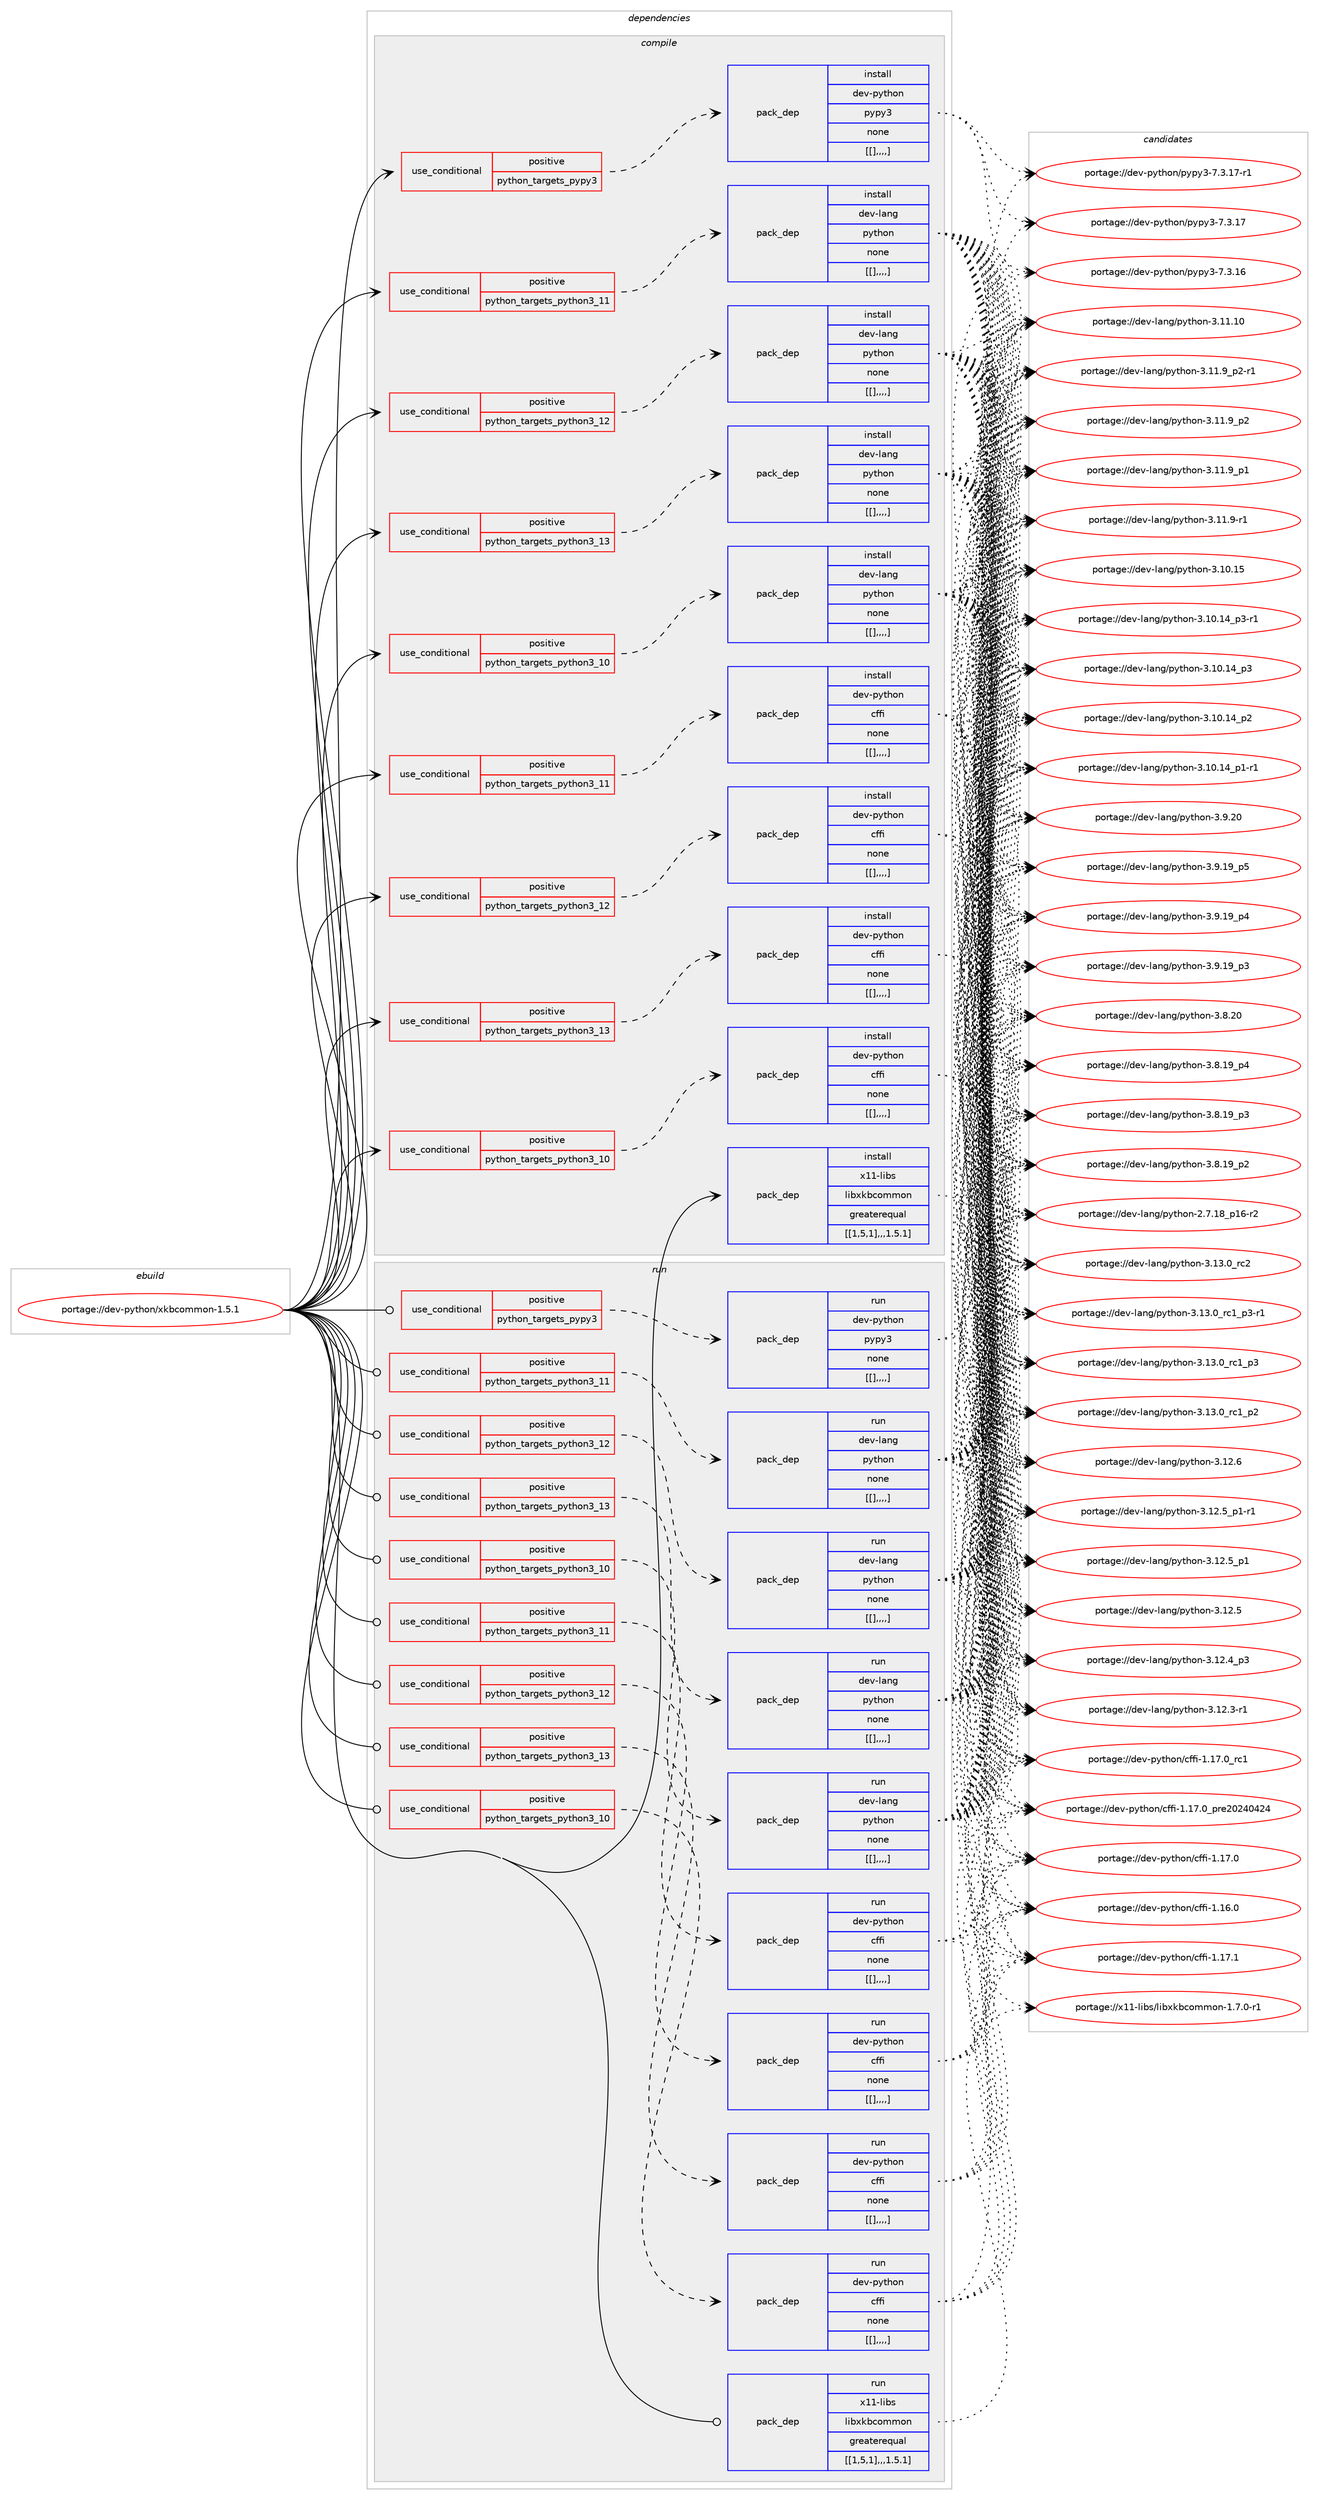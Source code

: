 digraph prolog {

# *************
# Graph options
# *************

newrank=true;
concentrate=true;
compound=true;
graph [rankdir=LR,fontname=Helvetica,fontsize=10,ranksep=1.5];#, ranksep=2.5, nodesep=0.2];
edge  [arrowhead=vee];
node  [fontname=Helvetica,fontsize=10];

# **********
# The ebuild
# **********

subgraph cluster_leftcol {
color=gray;
label=<<i>ebuild</i>>;
id [label="portage://dev-python/xkbcommon-1.5.1", color=red, width=4, href="../dev-python/xkbcommon-1.5.1.svg"];
}

# ****************
# The dependencies
# ****************

subgraph cluster_midcol {
color=gray;
label=<<i>dependencies</i>>;
subgraph cluster_compile {
fillcolor="#eeeeee";
style=filled;
label=<<i>compile</i>>;
subgraph cond42390 {
dependency170015 [label=<<TABLE BORDER="0" CELLBORDER="1" CELLSPACING="0" CELLPADDING="4"><TR><TD ROWSPAN="3" CELLPADDING="10">use_conditional</TD></TR><TR><TD>positive</TD></TR><TR><TD>python_targets_pypy3</TD></TR></TABLE>>, shape=none, color=red];
subgraph pack126359 {
dependency170016 [label=<<TABLE BORDER="0" CELLBORDER="1" CELLSPACING="0" CELLPADDING="4" WIDTH="220"><TR><TD ROWSPAN="6" CELLPADDING="30">pack_dep</TD></TR><TR><TD WIDTH="110">install</TD></TR><TR><TD>dev-python</TD></TR><TR><TD>pypy3</TD></TR><TR><TD>none</TD></TR><TR><TD>[[],,,,]</TD></TR></TABLE>>, shape=none, color=blue];
}
dependency170015:e -> dependency170016:w [weight=20,style="dashed",arrowhead="vee"];
}
id:e -> dependency170015:w [weight=20,style="solid",arrowhead="vee"];
subgraph cond42391 {
dependency170017 [label=<<TABLE BORDER="0" CELLBORDER="1" CELLSPACING="0" CELLPADDING="4"><TR><TD ROWSPAN="3" CELLPADDING="10">use_conditional</TD></TR><TR><TD>positive</TD></TR><TR><TD>python_targets_python3_10</TD></TR></TABLE>>, shape=none, color=red];
subgraph pack126360 {
dependency170018 [label=<<TABLE BORDER="0" CELLBORDER="1" CELLSPACING="0" CELLPADDING="4" WIDTH="220"><TR><TD ROWSPAN="6" CELLPADDING="30">pack_dep</TD></TR><TR><TD WIDTH="110">install</TD></TR><TR><TD>dev-lang</TD></TR><TR><TD>python</TD></TR><TR><TD>none</TD></TR><TR><TD>[[],,,,]</TD></TR></TABLE>>, shape=none, color=blue];
}
dependency170017:e -> dependency170018:w [weight=20,style="dashed",arrowhead="vee"];
}
id:e -> dependency170017:w [weight=20,style="solid",arrowhead="vee"];
subgraph cond42392 {
dependency170019 [label=<<TABLE BORDER="0" CELLBORDER="1" CELLSPACING="0" CELLPADDING="4"><TR><TD ROWSPAN="3" CELLPADDING="10">use_conditional</TD></TR><TR><TD>positive</TD></TR><TR><TD>python_targets_python3_10</TD></TR></TABLE>>, shape=none, color=red];
subgraph pack126361 {
dependency170020 [label=<<TABLE BORDER="0" CELLBORDER="1" CELLSPACING="0" CELLPADDING="4" WIDTH="220"><TR><TD ROWSPAN="6" CELLPADDING="30">pack_dep</TD></TR><TR><TD WIDTH="110">install</TD></TR><TR><TD>dev-python</TD></TR><TR><TD>cffi</TD></TR><TR><TD>none</TD></TR><TR><TD>[[],,,,]</TD></TR></TABLE>>, shape=none, color=blue];
}
dependency170019:e -> dependency170020:w [weight=20,style="dashed",arrowhead="vee"];
}
id:e -> dependency170019:w [weight=20,style="solid",arrowhead="vee"];
subgraph cond42393 {
dependency170021 [label=<<TABLE BORDER="0" CELLBORDER="1" CELLSPACING="0" CELLPADDING="4"><TR><TD ROWSPAN="3" CELLPADDING="10">use_conditional</TD></TR><TR><TD>positive</TD></TR><TR><TD>python_targets_python3_11</TD></TR></TABLE>>, shape=none, color=red];
subgraph pack126362 {
dependency170022 [label=<<TABLE BORDER="0" CELLBORDER="1" CELLSPACING="0" CELLPADDING="4" WIDTH="220"><TR><TD ROWSPAN="6" CELLPADDING="30">pack_dep</TD></TR><TR><TD WIDTH="110">install</TD></TR><TR><TD>dev-lang</TD></TR><TR><TD>python</TD></TR><TR><TD>none</TD></TR><TR><TD>[[],,,,]</TD></TR></TABLE>>, shape=none, color=blue];
}
dependency170021:e -> dependency170022:w [weight=20,style="dashed",arrowhead="vee"];
}
id:e -> dependency170021:w [weight=20,style="solid",arrowhead="vee"];
subgraph cond42394 {
dependency170023 [label=<<TABLE BORDER="0" CELLBORDER="1" CELLSPACING="0" CELLPADDING="4"><TR><TD ROWSPAN="3" CELLPADDING="10">use_conditional</TD></TR><TR><TD>positive</TD></TR><TR><TD>python_targets_python3_11</TD></TR></TABLE>>, shape=none, color=red];
subgraph pack126363 {
dependency170024 [label=<<TABLE BORDER="0" CELLBORDER="1" CELLSPACING="0" CELLPADDING="4" WIDTH="220"><TR><TD ROWSPAN="6" CELLPADDING="30">pack_dep</TD></TR><TR><TD WIDTH="110">install</TD></TR><TR><TD>dev-python</TD></TR><TR><TD>cffi</TD></TR><TR><TD>none</TD></TR><TR><TD>[[],,,,]</TD></TR></TABLE>>, shape=none, color=blue];
}
dependency170023:e -> dependency170024:w [weight=20,style="dashed",arrowhead="vee"];
}
id:e -> dependency170023:w [weight=20,style="solid",arrowhead="vee"];
subgraph cond42395 {
dependency170025 [label=<<TABLE BORDER="0" CELLBORDER="1" CELLSPACING="0" CELLPADDING="4"><TR><TD ROWSPAN="3" CELLPADDING="10">use_conditional</TD></TR><TR><TD>positive</TD></TR><TR><TD>python_targets_python3_12</TD></TR></TABLE>>, shape=none, color=red];
subgraph pack126364 {
dependency170026 [label=<<TABLE BORDER="0" CELLBORDER="1" CELLSPACING="0" CELLPADDING="4" WIDTH="220"><TR><TD ROWSPAN="6" CELLPADDING="30">pack_dep</TD></TR><TR><TD WIDTH="110">install</TD></TR><TR><TD>dev-lang</TD></TR><TR><TD>python</TD></TR><TR><TD>none</TD></TR><TR><TD>[[],,,,]</TD></TR></TABLE>>, shape=none, color=blue];
}
dependency170025:e -> dependency170026:w [weight=20,style="dashed",arrowhead="vee"];
}
id:e -> dependency170025:w [weight=20,style="solid",arrowhead="vee"];
subgraph cond42396 {
dependency170027 [label=<<TABLE BORDER="0" CELLBORDER="1" CELLSPACING="0" CELLPADDING="4"><TR><TD ROWSPAN="3" CELLPADDING="10">use_conditional</TD></TR><TR><TD>positive</TD></TR><TR><TD>python_targets_python3_12</TD></TR></TABLE>>, shape=none, color=red];
subgraph pack126365 {
dependency170028 [label=<<TABLE BORDER="0" CELLBORDER="1" CELLSPACING="0" CELLPADDING="4" WIDTH="220"><TR><TD ROWSPAN="6" CELLPADDING="30">pack_dep</TD></TR><TR><TD WIDTH="110">install</TD></TR><TR><TD>dev-python</TD></TR><TR><TD>cffi</TD></TR><TR><TD>none</TD></TR><TR><TD>[[],,,,]</TD></TR></TABLE>>, shape=none, color=blue];
}
dependency170027:e -> dependency170028:w [weight=20,style="dashed",arrowhead="vee"];
}
id:e -> dependency170027:w [weight=20,style="solid",arrowhead="vee"];
subgraph cond42397 {
dependency170029 [label=<<TABLE BORDER="0" CELLBORDER="1" CELLSPACING="0" CELLPADDING="4"><TR><TD ROWSPAN="3" CELLPADDING="10">use_conditional</TD></TR><TR><TD>positive</TD></TR><TR><TD>python_targets_python3_13</TD></TR></TABLE>>, shape=none, color=red];
subgraph pack126366 {
dependency170030 [label=<<TABLE BORDER="0" CELLBORDER="1" CELLSPACING="0" CELLPADDING="4" WIDTH="220"><TR><TD ROWSPAN="6" CELLPADDING="30">pack_dep</TD></TR><TR><TD WIDTH="110">install</TD></TR><TR><TD>dev-lang</TD></TR><TR><TD>python</TD></TR><TR><TD>none</TD></TR><TR><TD>[[],,,,]</TD></TR></TABLE>>, shape=none, color=blue];
}
dependency170029:e -> dependency170030:w [weight=20,style="dashed",arrowhead="vee"];
}
id:e -> dependency170029:w [weight=20,style="solid",arrowhead="vee"];
subgraph cond42398 {
dependency170031 [label=<<TABLE BORDER="0" CELLBORDER="1" CELLSPACING="0" CELLPADDING="4"><TR><TD ROWSPAN="3" CELLPADDING="10">use_conditional</TD></TR><TR><TD>positive</TD></TR><TR><TD>python_targets_python3_13</TD></TR></TABLE>>, shape=none, color=red];
subgraph pack126367 {
dependency170032 [label=<<TABLE BORDER="0" CELLBORDER="1" CELLSPACING="0" CELLPADDING="4" WIDTH="220"><TR><TD ROWSPAN="6" CELLPADDING="30">pack_dep</TD></TR><TR><TD WIDTH="110">install</TD></TR><TR><TD>dev-python</TD></TR><TR><TD>cffi</TD></TR><TR><TD>none</TD></TR><TR><TD>[[],,,,]</TD></TR></TABLE>>, shape=none, color=blue];
}
dependency170031:e -> dependency170032:w [weight=20,style="dashed",arrowhead="vee"];
}
id:e -> dependency170031:w [weight=20,style="solid",arrowhead="vee"];
subgraph pack126368 {
dependency170033 [label=<<TABLE BORDER="0" CELLBORDER="1" CELLSPACING="0" CELLPADDING="4" WIDTH="220"><TR><TD ROWSPAN="6" CELLPADDING="30">pack_dep</TD></TR><TR><TD WIDTH="110">install</TD></TR><TR><TD>x11-libs</TD></TR><TR><TD>libxkbcommon</TD></TR><TR><TD>greaterequal</TD></TR><TR><TD>[[1,5,1],,,1.5.1]</TD></TR></TABLE>>, shape=none, color=blue];
}
id:e -> dependency170033:w [weight=20,style="solid",arrowhead="vee"];
}
subgraph cluster_compileandrun {
fillcolor="#eeeeee";
style=filled;
label=<<i>compile and run</i>>;
}
subgraph cluster_run {
fillcolor="#eeeeee";
style=filled;
label=<<i>run</i>>;
subgraph cond42399 {
dependency170034 [label=<<TABLE BORDER="0" CELLBORDER="1" CELLSPACING="0" CELLPADDING="4"><TR><TD ROWSPAN="3" CELLPADDING="10">use_conditional</TD></TR><TR><TD>positive</TD></TR><TR><TD>python_targets_pypy3</TD></TR></TABLE>>, shape=none, color=red];
subgraph pack126369 {
dependency170035 [label=<<TABLE BORDER="0" CELLBORDER="1" CELLSPACING="0" CELLPADDING="4" WIDTH="220"><TR><TD ROWSPAN="6" CELLPADDING="30">pack_dep</TD></TR><TR><TD WIDTH="110">run</TD></TR><TR><TD>dev-python</TD></TR><TR><TD>pypy3</TD></TR><TR><TD>none</TD></TR><TR><TD>[[],,,,]</TD></TR></TABLE>>, shape=none, color=blue];
}
dependency170034:e -> dependency170035:w [weight=20,style="dashed",arrowhead="vee"];
}
id:e -> dependency170034:w [weight=20,style="solid",arrowhead="odot"];
subgraph cond42400 {
dependency170036 [label=<<TABLE BORDER="0" CELLBORDER="1" CELLSPACING="0" CELLPADDING="4"><TR><TD ROWSPAN="3" CELLPADDING="10">use_conditional</TD></TR><TR><TD>positive</TD></TR><TR><TD>python_targets_python3_10</TD></TR></TABLE>>, shape=none, color=red];
subgraph pack126370 {
dependency170037 [label=<<TABLE BORDER="0" CELLBORDER="1" CELLSPACING="0" CELLPADDING="4" WIDTH="220"><TR><TD ROWSPAN="6" CELLPADDING="30">pack_dep</TD></TR><TR><TD WIDTH="110">run</TD></TR><TR><TD>dev-lang</TD></TR><TR><TD>python</TD></TR><TR><TD>none</TD></TR><TR><TD>[[],,,,]</TD></TR></TABLE>>, shape=none, color=blue];
}
dependency170036:e -> dependency170037:w [weight=20,style="dashed",arrowhead="vee"];
}
id:e -> dependency170036:w [weight=20,style="solid",arrowhead="odot"];
subgraph cond42401 {
dependency170038 [label=<<TABLE BORDER="0" CELLBORDER="1" CELLSPACING="0" CELLPADDING="4"><TR><TD ROWSPAN="3" CELLPADDING="10">use_conditional</TD></TR><TR><TD>positive</TD></TR><TR><TD>python_targets_python3_10</TD></TR></TABLE>>, shape=none, color=red];
subgraph pack126371 {
dependency170039 [label=<<TABLE BORDER="0" CELLBORDER="1" CELLSPACING="0" CELLPADDING="4" WIDTH="220"><TR><TD ROWSPAN="6" CELLPADDING="30">pack_dep</TD></TR><TR><TD WIDTH="110">run</TD></TR><TR><TD>dev-python</TD></TR><TR><TD>cffi</TD></TR><TR><TD>none</TD></TR><TR><TD>[[],,,,]</TD></TR></TABLE>>, shape=none, color=blue];
}
dependency170038:e -> dependency170039:w [weight=20,style="dashed",arrowhead="vee"];
}
id:e -> dependency170038:w [weight=20,style="solid",arrowhead="odot"];
subgraph cond42402 {
dependency170040 [label=<<TABLE BORDER="0" CELLBORDER="1" CELLSPACING="0" CELLPADDING="4"><TR><TD ROWSPAN="3" CELLPADDING="10">use_conditional</TD></TR><TR><TD>positive</TD></TR><TR><TD>python_targets_python3_11</TD></TR></TABLE>>, shape=none, color=red];
subgraph pack126372 {
dependency170041 [label=<<TABLE BORDER="0" CELLBORDER="1" CELLSPACING="0" CELLPADDING="4" WIDTH="220"><TR><TD ROWSPAN="6" CELLPADDING="30">pack_dep</TD></TR><TR><TD WIDTH="110">run</TD></TR><TR><TD>dev-lang</TD></TR><TR><TD>python</TD></TR><TR><TD>none</TD></TR><TR><TD>[[],,,,]</TD></TR></TABLE>>, shape=none, color=blue];
}
dependency170040:e -> dependency170041:w [weight=20,style="dashed",arrowhead="vee"];
}
id:e -> dependency170040:w [weight=20,style="solid",arrowhead="odot"];
subgraph cond42403 {
dependency170042 [label=<<TABLE BORDER="0" CELLBORDER="1" CELLSPACING="0" CELLPADDING="4"><TR><TD ROWSPAN="3" CELLPADDING="10">use_conditional</TD></TR><TR><TD>positive</TD></TR><TR><TD>python_targets_python3_11</TD></TR></TABLE>>, shape=none, color=red];
subgraph pack126373 {
dependency170043 [label=<<TABLE BORDER="0" CELLBORDER="1" CELLSPACING="0" CELLPADDING="4" WIDTH="220"><TR><TD ROWSPAN="6" CELLPADDING="30">pack_dep</TD></TR><TR><TD WIDTH="110">run</TD></TR><TR><TD>dev-python</TD></TR><TR><TD>cffi</TD></TR><TR><TD>none</TD></TR><TR><TD>[[],,,,]</TD></TR></TABLE>>, shape=none, color=blue];
}
dependency170042:e -> dependency170043:w [weight=20,style="dashed",arrowhead="vee"];
}
id:e -> dependency170042:w [weight=20,style="solid",arrowhead="odot"];
subgraph cond42404 {
dependency170044 [label=<<TABLE BORDER="0" CELLBORDER="1" CELLSPACING="0" CELLPADDING="4"><TR><TD ROWSPAN="3" CELLPADDING="10">use_conditional</TD></TR><TR><TD>positive</TD></TR><TR><TD>python_targets_python3_12</TD></TR></TABLE>>, shape=none, color=red];
subgraph pack126374 {
dependency170045 [label=<<TABLE BORDER="0" CELLBORDER="1" CELLSPACING="0" CELLPADDING="4" WIDTH="220"><TR><TD ROWSPAN="6" CELLPADDING="30">pack_dep</TD></TR><TR><TD WIDTH="110">run</TD></TR><TR><TD>dev-lang</TD></TR><TR><TD>python</TD></TR><TR><TD>none</TD></TR><TR><TD>[[],,,,]</TD></TR></TABLE>>, shape=none, color=blue];
}
dependency170044:e -> dependency170045:w [weight=20,style="dashed",arrowhead="vee"];
}
id:e -> dependency170044:w [weight=20,style="solid",arrowhead="odot"];
subgraph cond42405 {
dependency170046 [label=<<TABLE BORDER="0" CELLBORDER="1" CELLSPACING="0" CELLPADDING="4"><TR><TD ROWSPAN="3" CELLPADDING="10">use_conditional</TD></TR><TR><TD>positive</TD></TR><TR><TD>python_targets_python3_12</TD></TR></TABLE>>, shape=none, color=red];
subgraph pack126375 {
dependency170047 [label=<<TABLE BORDER="0" CELLBORDER="1" CELLSPACING="0" CELLPADDING="4" WIDTH="220"><TR><TD ROWSPAN="6" CELLPADDING="30">pack_dep</TD></TR><TR><TD WIDTH="110">run</TD></TR><TR><TD>dev-python</TD></TR><TR><TD>cffi</TD></TR><TR><TD>none</TD></TR><TR><TD>[[],,,,]</TD></TR></TABLE>>, shape=none, color=blue];
}
dependency170046:e -> dependency170047:w [weight=20,style="dashed",arrowhead="vee"];
}
id:e -> dependency170046:w [weight=20,style="solid",arrowhead="odot"];
subgraph cond42406 {
dependency170048 [label=<<TABLE BORDER="0" CELLBORDER="1" CELLSPACING="0" CELLPADDING="4"><TR><TD ROWSPAN="3" CELLPADDING="10">use_conditional</TD></TR><TR><TD>positive</TD></TR><TR><TD>python_targets_python3_13</TD></TR></TABLE>>, shape=none, color=red];
subgraph pack126376 {
dependency170049 [label=<<TABLE BORDER="0" CELLBORDER="1" CELLSPACING="0" CELLPADDING="4" WIDTH="220"><TR><TD ROWSPAN="6" CELLPADDING="30">pack_dep</TD></TR><TR><TD WIDTH="110">run</TD></TR><TR><TD>dev-lang</TD></TR><TR><TD>python</TD></TR><TR><TD>none</TD></TR><TR><TD>[[],,,,]</TD></TR></TABLE>>, shape=none, color=blue];
}
dependency170048:e -> dependency170049:w [weight=20,style="dashed",arrowhead="vee"];
}
id:e -> dependency170048:w [weight=20,style="solid",arrowhead="odot"];
subgraph cond42407 {
dependency170050 [label=<<TABLE BORDER="0" CELLBORDER="1" CELLSPACING="0" CELLPADDING="4"><TR><TD ROWSPAN="3" CELLPADDING="10">use_conditional</TD></TR><TR><TD>positive</TD></TR><TR><TD>python_targets_python3_13</TD></TR></TABLE>>, shape=none, color=red];
subgraph pack126377 {
dependency170051 [label=<<TABLE BORDER="0" CELLBORDER="1" CELLSPACING="0" CELLPADDING="4" WIDTH="220"><TR><TD ROWSPAN="6" CELLPADDING="30">pack_dep</TD></TR><TR><TD WIDTH="110">run</TD></TR><TR><TD>dev-python</TD></TR><TR><TD>cffi</TD></TR><TR><TD>none</TD></TR><TR><TD>[[],,,,]</TD></TR></TABLE>>, shape=none, color=blue];
}
dependency170050:e -> dependency170051:w [weight=20,style="dashed",arrowhead="vee"];
}
id:e -> dependency170050:w [weight=20,style="solid",arrowhead="odot"];
subgraph pack126378 {
dependency170052 [label=<<TABLE BORDER="0" CELLBORDER="1" CELLSPACING="0" CELLPADDING="4" WIDTH="220"><TR><TD ROWSPAN="6" CELLPADDING="30">pack_dep</TD></TR><TR><TD WIDTH="110">run</TD></TR><TR><TD>x11-libs</TD></TR><TR><TD>libxkbcommon</TD></TR><TR><TD>greaterequal</TD></TR><TR><TD>[[1,5,1],,,1.5.1]</TD></TR></TABLE>>, shape=none, color=blue];
}
id:e -> dependency170052:w [weight=20,style="solid",arrowhead="odot"];
}
}

# **************
# The candidates
# **************

subgraph cluster_choices {
rank=same;
color=gray;
label=<<i>candidates</i>>;

subgraph choice126359 {
color=black;
nodesep=1;
choice100101118451121211161041111104711212111212151455546514649554511449 [label="portage://dev-python/pypy3-7.3.17-r1", color=red, width=4,href="../dev-python/pypy3-7.3.17-r1.svg"];
choice10010111845112121116104111110471121211121215145554651464955 [label="portage://dev-python/pypy3-7.3.17", color=red, width=4,href="../dev-python/pypy3-7.3.17.svg"];
choice10010111845112121116104111110471121211121215145554651464954 [label="portage://dev-python/pypy3-7.3.16", color=red, width=4,href="../dev-python/pypy3-7.3.16.svg"];
dependency170016:e -> choice100101118451121211161041111104711212111212151455546514649554511449:w [style=dotted,weight="100"];
dependency170016:e -> choice10010111845112121116104111110471121211121215145554651464955:w [style=dotted,weight="100"];
dependency170016:e -> choice10010111845112121116104111110471121211121215145554651464954:w [style=dotted,weight="100"];
}
subgraph choice126360 {
color=black;
nodesep=1;
choice10010111845108971101034711212111610411111045514649514648951149950 [label="portage://dev-lang/python-3.13.0_rc2", color=red, width=4,href="../dev-lang/python-3.13.0_rc2.svg"];
choice1001011184510897110103471121211161041111104551464951464895114994995112514511449 [label="portage://dev-lang/python-3.13.0_rc1_p3-r1", color=red, width=4,href="../dev-lang/python-3.13.0_rc1_p3-r1.svg"];
choice100101118451089711010347112121116104111110455146495146489511499499511251 [label="portage://dev-lang/python-3.13.0_rc1_p3", color=red, width=4,href="../dev-lang/python-3.13.0_rc1_p3.svg"];
choice100101118451089711010347112121116104111110455146495146489511499499511250 [label="portage://dev-lang/python-3.13.0_rc1_p2", color=red, width=4,href="../dev-lang/python-3.13.0_rc1_p2.svg"];
choice10010111845108971101034711212111610411111045514649504654 [label="portage://dev-lang/python-3.12.6", color=red, width=4,href="../dev-lang/python-3.12.6.svg"];
choice1001011184510897110103471121211161041111104551464950465395112494511449 [label="portage://dev-lang/python-3.12.5_p1-r1", color=red, width=4,href="../dev-lang/python-3.12.5_p1-r1.svg"];
choice100101118451089711010347112121116104111110455146495046539511249 [label="portage://dev-lang/python-3.12.5_p1", color=red, width=4,href="../dev-lang/python-3.12.5_p1.svg"];
choice10010111845108971101034711212111610411111045514649504653 [label="portage://dev-lang/python-3.12.5", color=red, width=4,href="../dev-lang/python-3.12.5.svg"];
choice100101118451089711010347112121116104111110455146495046529511251 [label="portage://dev-lang/python-3.12.4_p3", color=red, width=4,href="../dev-lang/python-3.12.4_p3.svg"];
choice100101118451089711010347112121116104111110455146495046514511449 [label="portage://dev-lang/python-3.12.3-r1", color=red, width=4,href="../dev-lang/python-3.12.3-r1.svg"];
choice1001011184510897110103471121211161041111104551464949464948 [label="portage://dev-lang/python-3.11.10", color=red, width=4,href="../dev-lang/python-3.11.10.svg"];
choice1001011184510897110103471121211161041111104551464949465795112504511449 [label="portage://dev-lang/python-3.11.9_p2-r1", color=red, width=4,href="../dev-lang/python-3.11.9_p2-r1.svg"];
choice100101118451089711010347112121116104111110455146494946579511250 [label="portage://dev-lang/python-3.11.9_p2", color=red, width=4,href="../dev-lang/python-3.11.9_p2.svg"];
choice100101118451089711010347112121116104111110455146494946579511249 [label="portage://dev-lang/python-3.11.9_p1", color=red, width=4,href="../dev-lang/python-3.11.9_p1.svg"];
choice100101118451089711010347112121116104111110455146494946574511449 [label="portage://dev-lang/python-3.11.9-r1", color=red, width=4,href="../dev-lang/python-3.11.9-r1.svg"];
choice1001011184510897110103471121211161041111104551464948464953 [label="portage://dev-lang/python-3.10.15", color=red, width=4,href="../dev-lang/python-3.10.15.svg"];
choice100101118451089711010347112121116104111110455146494846495295112514511449 [label="portage://dev-lang/python-3.10.14_p3-r1", color=red, width=4,href="../dev-lang/python-3.10.14_p3-r1.svg"];
choice10010111845108971101034711212111610411111045514649484649529511251 [label="portage://dev-lang/python-3.10.14_p3", color=red, width=4,href="../dev-lang/python-3.10.14_p3.svg"];
choice10010111845108971101034711212111610411111045514649484649529511250 [label="portage://dev-lang/python-3.10.14_p2", color=red, width=4,href="../dev-lang/python-3.10.14_p2.svg"];
choice100101118451089711010347112121116104111110455146494846495295112494511449 [label="portage://dev-lang/python-3.10.14_p1-r1", color=red, width=4,href="../dev-lang/python-3.10.14_p1-r1.svg"];
choice10010111845108971101034711212111610411111045514657465048 [label="portage://dev-lang/python-3.9.20", color=red, width=4,href="../dev-lang/python-3.9.20.svg"];
choice100101118451089711010347112121116104111110455146574649579511253 [label="portage://dev-lang/python-3.9.19_p5", color=red, width=4,href="../dev-lang/python-3.9.19_p5.svg"];
choice100101118451089711010347112121116104111110455146574649579511252 [label="portage://dev-lang/python-3.9.19_p4", color=red, width=4,href="../dev-lang/python-3.9.19_p4.svg"];
choice100101118451089711010347112121116104111110455146574649579511251 [label="portage://dev-lang/python-3.9.19_p3", color=red, width=4,href="../dev-lang/python-3.9.19_p3.svg"];
choice10010111845108971101034711212111610411111045514656465048 [label="portage://dev-lang/python-3.8.20", color=red, width=4,href="../dev-lang/python-3.8.20.svg"];
choice100101118451089711010347112121116104111110455146564649579511252 [label="portage://dev-lang/python-3.8.19_p4", color=red, width=4,href="../dev-lang/python-3.8.19_p4.svg"];
choice100101118451089711010347112121116104111110455146564649579511251 [label="portage://dev-lang/python-3.8.19_p3", color=red, width=4,href="../dev-lang/python-3.8.19_p3.svg"];
choice100101118451089711010347112121116104111110455146564649579511250 [label="portage://dev-lang/python-3.8.19_p2", color=red, width=4,href="../dev-lang/python-3.8.19_p2.svg"];
choice100101118451089711010347112121116104111110455046554649569511249544511450 [label="portage://dev-lang/python-2.7.18_p16-r2", color=red, width=4,href="../dev-lang/python-2.7.18_p16-r2.svg"];
dependency170018:e -> choice10010111845108971101034711212111610411111045514649514648951149950:w [style=dotted,weight="100"];
dependency170018:e -> choice1001011184510897110103471121211161041111104551464951464895114994995112514511449:w [style=dotted,weight="100"];
dependency170018:e -> choice100101118451089711010347112121116104111110455146495146489511499499511251:w [style=dotted,weight="100"];
dependency170018:e -> choice100101118451089711010347112121116104111110455146495146489511499499511250:w [style=dotted,weight="100"];
dependency170018:e -> choice10010111845108971101034711212111610411111045514649504654:w [style=dotted,weight="100"];
dependency170018:e -> choice1001011184510897110103471121211161041111104551464950465395112494511449:w [style=dotted,weight="100"];
dependency170018:e -> choice100101118451089711010347112121116104111110455146495046539511249:w [style=dotted,weight="100"];
dependency170018:e -> choice10010111845108971101034711212111610411111045514649504653:w [style=dotted,weight="100"];
dependency170018:e -> choice100101118451089711010347112121116104111110455146495046529511251:w [style=dotted,weight="100"];
dependency170018:e -> choice100101118451089711010347112121116104111110455146495046514511449:w [style=dotted,weight="100"];
dependency170018:e -> choice1001011184510897110103471121211161041111104551464949464948:w [style=dotted,weight="100"];
dependency170018:e -> choice1001011184510897110103471121211161041111104551464949465795112504511449:w [style=dotted,weight="100"];
dependency170018:e -> choice100101118451089711010347112121116104111110455146494946579511250:w [style=dotted,weight="100"];
dependency170018:e -> choice100101118451089711010347112121116104111110455146494946579511249:w [style=dotted,weight="100"];
dependency170018:e -> choice100101118451089711010347112121116104111110455146494946574511449:w [style=dotted,weight="100"];
dependency170018:e -> choice1001011184510897110103471121211161041111104551464948464953:w [style=dotted,weight="100"];
dependency170018:e -> choice100101118451089711010347112121116104111110455146494846495295112514511449:w [style=dotted,weight="100"];
dependency170018:e -> choice10010111845108971101034711212111610411111045514649484649529511251:w [style=dotted,weight="100"];
dependency170018:e -> choice10010111845108971101034711212111610411111045514649484649529511250:w [style=dotted,weight="100"];
dependency170018:e -> choice100101118451089711010347112121116104111110455146494846495295112494511449:w [style=dotted,weight="100"];
dependency170018:e -> choice10010111845108971101034711212111610411111045514657465048:w [style=dotted,weight="100"];
dependency170018:e -> choice100101118451089711010347112121116104111110455146574649579511253:w [style=dotted,weight="100"];
dependency170018:e -> choice100101118451089711010347112121116104111110455146574649579511252:w [style=dotted,weight="100"];
dependency170018:e -> choice100101118451089711010347112121116104111110455146574649579511251:w [style=dotted,weight="100"];
dependency170018:e -> choice10010111845108971101034711212111610411111045514656465048:w [style=dotted,weight="100"];
dependency170018:e -> choice100101118451089711010347112121116104111110455146564649579511252:w [style=dotted,weight="100"];
dependency170018:e -> choice100101118451089711010347112121116104111110455146564649579511251:w [style=dotted,weight="100"];
dependency170018:e -> choice100101118451089711010347112121116104111110455146564649579511250:w [style=dotted,weight="100"];
dependency170018:e -> choice100101118451089711010347112121116104111110455046554649569511249544511450:w [style=dotted,weight="100"];
}
subgraph choice126361 {
color=black;
nodesep=1;
choice10010111845112121116104111110479910210210545494649554649 [label="portage://dev-python/cffi-1.17.1", color=red, width=4,href="../dev-python/cffi-1.17.1.svg"];
choice10010111845112121116104111110479910210210545494649554648951149949 [label="portage://dev-python/cffi-1.17.0_rc1", color=red, width=4,href="../dev-python/cffi-1.17.0_rc1.svg"];
choice10010111845112121116104111110479910210210545494649554648951121141015048505248525052 [label="portage://dev-python/cffi-1.17.0_pre20240424", color=red, width=4,href="../dev-python/cffi-1.17.0_pre20240424.svg"];
choice10010111845112121116104111110479910210210545494649554648 [label="portage://dev-python/cffi-1.17.0", color=red, width=4,href="../dev-python/cffi-1.17.0.svg"];
choice10010111845112121116104111110479910210210545494649544648 [label="portage://dev-python/cffi-1.16.0", color=red, width=4,href="../dev-python/cffi-1.16.0.svg"];
dependency170020:e -> choice10010111845112121116104111110479910210210545494649554649:w [style=dotted,weight="100"];
dependency170020:e -> choice10010111845112121116104111110479910210210545494649554648951149949:w [style=dotted,weight="100"];
dependency170020:e -> choice10010111845112121116104111110479910210210545494649554648951121141015048505248525052:w [style=dotted,weight="100"];
dependency170020:e -> choice10010111845112121116104111110479910210210545494649554648:w [style=dotted,weight="100"];
dependency170020:e -> choice10010111845112121116104111110479910210210545494649544648:w [style=dotted,weight="100"];
}
subgraph choice126362 {
color=black;
nodesep=1;
choice10010111845108971101034711212111610411111045514649514648951149950 [label="portage://dev-lang/python-3.13.0_rc2", color=red, width=4,href="../dev-lang/python-3.13.0_rc2.svg"];
choice1001011184510897110103471121211161041111104551464951464895114994995112514511449 [label="portage://dev-lang/python-3.13.0_rc1_p3-r1", color=red, width=4,href="../dev-lang/python-3.13.0_rc1_p3-r1.svg"];
choice100101118451089711010347112121116104111110455146495146489511499499511251 [label="portage://dev-lang/python-3.13.0_rc1_p3", color=red, width=4,href="../dev-lang/python-3.13.0_rc1_p3.svg"];
choice100101118451089711010347112121116104111110455146495146489511499499511250 [label="portage://dev-lang/python-3.13.0_rc1_p2", color=red, width=4,href="../dev-lang/python-3.13.0_rc1_p2.svg"];
choice10010111845108971101034711212111610411111045514649504654 [label="portage://dev-lang/python-3.12.6", color=red, width=4,href="../dev-lang/python-3.12.6.svg"];
choice1001011184510897110103471121211161041111104551464950465395112494511449 [label="portage://dev-lang/python-3.12.5_p1-r1", color=red, width=4,href="../dev-lang/python-3.12.5_p1-r1.svg"];
choice100101118451089711010347112121116104111110455146495046539511249 [label="portage://dev-lang/python-3.12.5_p1", color=red, width=4,href="../dev-lang/python-3.12.5_p1.svg"];
choice10010111845108971101034711212111610411111045514649504653 [label="portage://dev-lang/python-3.12.5", color=red, width=4,href="../dev-lang/python-3.12.5.svg"];
choice100101118451089711010347112121116104111110455146495046529511251 [label="portage://dev-lang/python-3.12.4_p3", color=red, width=4,href="../dev-lang/python-3.12.4_p3.svg"];
choice100101118451089711010347112121116104111110455146495046514511449 [label="portage://dev-lang/python-3.12.3-r1", color=red, width=4,href="../dev-lang/python-3.12.3-r1.svg"];
choice1001011184510897110103471121211161041111104551464949464948 [label="portage://dev-lang/python-3.11.10", color=red, width=4,href="../dev-lang/python-3.11.10.svg"];
choice1001011184510897110103471121211161041111104551464949465795112504511449 [label="portage://dev-lang/python-3.11.9_p2-r1", color=red, width=4,href="../dev-lang/python-3.11.9_p2-r1.svg"];
choice100101118451089711010347112121116104111110455146494946579511250 [label="portage://dev-lang/python-3.11.9_p2", color=red, width=4,href="../dev-lang/python-3.11.9_p2.svg"];
choice100101118451089711010347112121116104111110455146494946579511249 [label="portage://dev-lang/python-3.11.9_p1", color=red, width=4,href="../dev-lang/python-3.11.9_p1.svg"];
choice100101118451089711010347112121116104111110455146494946574511449 [label="portage://dev-lang/python-3.11.9-r1", color=red, width=4,href="../dev-lang/python-3.11.9-r1.svg"];
choice1001011184510897110103471121211161041111104551464948464953 [label="portage://dev-lang/python-3.10.15", color=red, width=4,href="../dev-lang/python-3.10.15.svg"];
choice100101118451089711010347112121116104111110455146494846495295112514511449 [label="portage://dev-lang/python-3.10.14_p3-r1", color=red, width=4,href="../dev-lang/python-3.10.14_p3-r1.svg"];
choice10010111845108971101034711212111610411111045514649484649529511251 [label="portage://dev-lang/python-3.10.14_p3", color=red, width=4,href="../dev-lang/python-3.10.14_p3.svg"];
choice10010111845108971101034711212111610411111045514649484649529511250 [label="portage://dev-lang/python-3.10.14_p2", color=red, width=4,href="../dev-lang/python-3.10.14_p2.svg"];
choice100101118451089711010347112121116104111110455146494846495295112494511449 [label="portage://dev-lang/python-3.10.14_p1-r1", color=red, width=4,href="../dev-lang/python-3.10.14_p1-r1.svg"];
choice10010111845108971101034711212111610411111045514657465048 [label="portage://dev-lang/python-3.9.20", color=red, width=4,href="../dev-lang/python-3.9.20.svg"];
choice100101118451089711010347112121116104111110455146574649579511253 [label="portage://dev-lang/python-3.9.19_p5", color=red, width=4,href="../dev-lang/python-3.9.19_p5.svg"];
choice100101118451089711010347112121116104111110455146574649579511252 [label="portage://dev-lang/python-3.9.19_p4", color=red, width=4,href="../dev-lang/python-3.9.19_p4.svg"];
choice100101118451089711010347112121116104111110455146574649579511251 [label="portage://dev-lang/python-3.9.19_p3", color=red, width=4,href="../dev-lang/python-3.9.19_p3.svg"];
choice10010111845108971101034711212111610411111045514656465048 [label="portage://dev-lang/python-3.8.20", color=red, width=4,href="../dev-lang/python-3.8.20.svg"];
choice100101118451089711010347112121116104111110455146564649579511252 [label="portage://dev-lang/python-3.8.19_p4", color=red, width=4,href="../dev-lang/python-3.8.19_p4.svg"];
choice100101118451089711010347112121116104111110455146564649579511251 [label="portage://dev-lang/python-3.8.19_p3", color=red, width=4,href="../dev-lang/python-3.8.19_p3.svg"];
choice100101118451089711010347112121116104111110455146564649579511250 [label="portage://dev-lang/python-3.8.19_p2", color=red, width=4,href="../dev-lang/python-3.8.19_p2.svg"];
choice100101118451089711010347112121116104111110455046554649569511249544511450 [label="portage://dev-lang/python-2.7.18_p16-r2", color=red, width=4,href="../dev-lang/python-2.7.18_p16-r2.svg"];
dependency170022:e -> choice10010111845108971101034711212111610411111045514649514648951149950:w [style=dotted,weight="100"];
dependency170022:e -> choice1001011184510897110103471121211161041111104551464951464895114994995112514511449:w [style=dotted,weight="100"];
dependency170022:e -> choice100101118451089711010347112121116104111110455146495146489511499499511251:w [style=dotted,weight="100"];
dependency170022:e -> choice100101118451089711010347112121116104111110455146495146489511499499511250:w [style=dotted,weight="100"];
dependency170022:e -> choice10010111845108971101034711212111610411111045514649504654:w [style=dotted,weight="100"];
dependency170022:e -> choice1001011184510897110103471121211161041111104551464950465395112494511449:w [style=dotted,weight="100"];
dependency170022:e -> choice100101118451089711010347112121116104111110455146495046539511249:w [style=dotted,weight="100"];
dependency170022:e -> choice10010111845108971101034711212111610411111045514649504653:w [style=dotted,weight="100"];
dependency170022:e -> choice100101118451089711010347112121116104111110455146495046529511251:w [style=dotted,weight="100"];
dependency170022:e -> choice100101118451089711010347112121116104111110455146495046514511449:w [style=dotted,weight="100"];
dependency170022:e -> choice1001011184510897110103471121211161041111104551464949464948:w [style=dotted,weight="100"];
dependency170022:e -> choice1001011184510897110103471121211161041111104551464949465795112504511449:w [style=dotted,weight="100"];
dependency170022:e -> choice100101118451089711010347112121116104111110455146494946579511250:w [style=dotted,weight="100"];
dependency170022:e -> choice100101118451089711010347112121116104111110455146494946579511249:w [style=dotted,weight="100"];
dependency170022:e -> choice100101118451089711010347112121116104111110455146494946574511449:w [style=dotted,weight="100"];
dependency170022:e -> choice1001011184510897110103471121211161041111104551464948464953:w [style=dotted,weight="100"];
dependency170022:e -> choice100101118451089711010347112121116104111110455146494846495295112514511449:w [style=dotted,weight="100"];
dependency170022:e -> choice10010111845108971101034711212111610411111045514649484649529511251:w [style=dotted,weight="100"];
dependency170022:e -> choice10010111845108971101034711212111610411111045514649484649529511250:w [style=dotted,weight="100"];
dependency170022:e -> choice100101118451089711010347112121116104111110455146494846495295112494511449:w [style=dotted,weight="100"];
dependency170022:e -> choice10010111845108971101034711212111610411111045514657465048:w [style=dotted,weight="100"];
dependency170022:e -> choice100101118451089711010347112121116104111110455146574649579511253:w [style=dotted,weight="100"];
dependency170022:e -> choice100101118451089711010347112121116104111110455146574649579511252:w [style=dotted,weight="100"];
dependency170022:e -> choice100101118451089711010347112121116104111110455146574649579511251:w [style=dotted,weight="100"];
dependency170022:e -> choice10010111845108971101034711212111610411111045514656465048:w [style=dotted,weight="100"];
dependency170022:e -> choice100101118451089711010347112121116104111110455146564649579511252:w [style=dotted,weight="100"];
dependency170022:e -> choice100101118451089711010347112121116104111110455146564649579511251:w [style=dotted,weight="100"];
dependency170022:e -> choice100101118451089711010347112121116104111110455146564649579511250:w [style=dotted,weight="100"];
dependency170022:e -> choice100101118451089711010347112121116104111110455046554649569511249544511450:w [style=dotted,weight="100"];
}
subgraph choice126363 {
color=black;
nodesep=1;
choice10010111845112121116104111110479910210210545494649554649 [label="portage://dev-python/cffi-1.17.1", color=red, width=4,href="../dev-python/cffi-1.17.1.svg"];
choice10010111845112121116104111110479910210210545494649554648951149949 [label="portage://dev-python/cffi-1.17.0_rc1", color=red, width=4,href="../dev-python/cffi-1.17.0_rc1.svg"];
choice10010111845112121116104111110479910210210545494649554648951121141015048505248525052 [label="portage://dev-python/cffi-1.17.0_pre20240424", color=red, width=4,href="../dev-python/cffi-1.17.0_pre20240424.svg"];
choice10010111845112121116104111110479910210210545494649554648 [label="portage://dev-python/cffi-1.17.0", color=red, width=4,href="../dev-python/cffi-1.17.0.svg"];
choice10010111845112121116104111110479910210210545494649544648 [label="portage://dev-python/cffi-1.16.0", color=red, width=4,href="../dev-python/cffi-1.16.0.svg"];
dependency170024:e -> choice10010111845112121116104111110479910210210545494649554649:w [style=dotted,weight="100"];
dependency170024:e -> choice10010111845112121116104111110479910210210545494649554648951149949:w [style=dotted,weight="100"];
dependency170024:e -> choice10010111845112121116104111110479910210210545494649554648951121141015048505248525052:w [style=dotted,weight="100"];
dependency170024:e -> choice10010111845112121116104111110479910210210545494649554648:w [style=dotted,weight="100"];
dependency170024:e -> choice10010111845112121116104111110479910210210545494649544648:w [style=dotted,weight="100"];
}
subgraph choice126364 {
color=black;
nodesep=1;
choice10010111845108971101034711212111610411111045514649514648951149950 [label="portage://dev-lang/python-3.13.0_rc2", color=red, width=4,href="../dev-lang/python-3.13.0_rc2.svg"];
choice1001011184510897110103471121211161041111104551464951464895114994995112514511449 [label="portage://dev-lang/python-3.13.0_rc1_p3-r1", color=red, width=4,href="../dev-lang/python-3.13.0_rc1_p3-r1.svg"];
choice100101118451089711010347112121116104111110455146495146489511499499511251 [label="portage://dev-lang/python-3.13.0_rc1_p3", color=red, width=4,href="../dev-lang/python-3.13.0_rc1_p3.svg"];
choice100101118451089711010347112121116104111110455146495146489511499499511250 [label="portage://dev-lang/python-3.13.0_rc1_p2", color=red, width=4,href="../dev-lang/python-3.13.0_rc1_p2.svg"];
choice10010111845108971101034711212111610411111045514649504654 [label="portage://dev-lang/python-3.12.6", color=red, width=4,href="../dev-lang/python-3.12.6.svg"];
choice1001011184510897110103471121211161041111104551464950465395112494511449 [label="portage://dev-lang/python-3.12.5_p1-r1", color=red, width=4,href="../dev-lang/python-3.12.5_p1-r1.svg"];
choice100101118451089711010347112121116104111110455146495046539511249 [label="portage://dev-lang/python-3.12.5_p1", color=red, width=4,href="../dev-lang/python-3.12.5_p1.svg"];
choice10010111845108971101034711212111610411111045514649504653 [label="portage://dev-lang/python-3.12.5", color=red, width=4,href="../dev-lang/python-3.12.5.svg"];
choice100101118451089711010347112121116104111110455146495046529511251 [label="portage://dev-lang/python-3.12.4_p3", color=red, width=4,href="../dev-lang/python-3.12.4_p3.svg"];
choice100101118451089711010347112121116104111110455146495046514511449 [label="portage://dev-lang/python-3.12.3-r1", color=red, width=4,href="../dev-lang/python-3.12.3-r1.svg"];
choice1001011184510897110103471121211161041111104551464949464948 [label="portage://dev-lang/python-3.11.10", color=red, width=4,href="../dev-lang/python-3.11.10.svg"];
choice1001011184510897110103471121211161041111104551464949465795112504511449 [label="portage://dev-lang/python-3.11.9_p2-r1", color=red, width=4,href="../dev-lang/python-3.11.9_p2-r1.svg"];
choice100101118451089711010347112121116104111110455146494946579511250 [label="portage://dev-lang/python-3.11.9_p2", color=red, width=4,href="../dev-lang/python-3.11.9_p2.svg"];
choice100101118451089711010347112121116104111110455146494946579511249 [label="portage://dev-lang/python-3.11.9_p1", color=red, width=4,href="../dev-lang/python-3.11.9_p1.svg"];
choice100101118451089711010347112121116104111110455146494946574511449 [label="portage://dev-lang/python-3.11.9-r1", color=red, width=4,href="../dev-lang/python-3.11.9-r1.svg"];
choice1001011184510897110103471121211161041111104551464948464953 [label="portage://dev-lang/python-3.10.15", color=red, width=4,href="../dev-lang/python-3.10.15.svg"];
choice100101118451089711010347112121116104111110455146494846495295112514511449 [label="portage://dev-lang/python-3.10.14_p3-r1", color=red, width=4,href="../dev-lang/python-3.10.14_p3-r1.svg"];
choice10010111845108971101034711212111610411111045514649484649529511251 [label="portage://dev-lang/python-3.10.14_p3", color=red, width=4,href="../dev-lang/python-3.10.14_p3.svg"];
choice10010111845108971101034711212111610411111045514649484649529511250 [label="portage://dev-lang/python-3.10.14_p2", color=red, width=4,href="../dev-lang/python-3.10.14_p2.svg"];
choice100101118451089711010347112121116104111110455146494846495295112494511449 [label="portage://dev-lang/python-3.10.14_p1-r1", color=red, width=4,href="../dev-lang/python-3.10.14_p1-r1.svg"];
choice10010111845108971101034711212111610411111045514657465048 [label="portage://dev-lang/python-3.9.20", color=red, width=4,href="../dev-lang/python-3.9.20.svg"];
choice100101118451089711010347112121116104111110455146574649579511253 [label="portage://dev-lang/python-3.9.19_p5", color=red, width=4,href="../dev-lang/python-3.9.19_p5.svg"];
choice100101118451089711010347112121116104111110455146574649579511252 [label="portage://dev-lang/python-3.9.19_p4", color=red, width=4,href="../dev-lang/python-3.9.19_p4.svg"];
choice100101118451089711010347112121116104111110455146574649579511251 [label="portage://dev-lang/python-3.9.19_p3", color=red, width=4,href="../dev-lang/python-3.9.19_p3.svg"];
choice10010111845108971101034711212111610411111045514656465048 [label="portage://dev-lang/python-3.8.20", color=red, width=4,href="../dev-lang/python-3.8.20.svg"];
choice100101118451089711010347112121116104111110455146564649579511252 [label="portage://dev-lang/python-3.8.19_p4", color=red, width=4,href="../dev-lang/python-3.8.19_p4.svg"];
choice100101118451089711010347112121116104111110455146564649579511251 [label="portage://dev-lang/python-3.8.19_p3", color=red, width=4,href="../dev-lang/python-3.8.19_p3.svg"];
choice100101118451089711010347112121116104111110455146564649579511250 [label="portage://dev-lang/python-3.8.19_p2", color=red, width=4,href="../dev-lang/python-3.8.19_p2.svg"];
choice100101118451089711010347112121116104111110455046554649569511249544511450 [label="portage://dev-lang/python-2.7.18_p16-r2", color=red, width=4,href="../dev-lang/python-2.7.18_p16-r2.svg"];
dependency170026:e -> choice10010111845108971101034711212111610411111045514649514648951149950:w [style=dotted,weight="100"];
dependency170026:e -> choice1001011184510897110103471121211161041111104551464951464895114994995112514511449:w [style=dotted,weight="100"];
dependency170026:e -> choice100101118451089711010347112121116104111110455146495146489511499499511251:w [style=dotted,weight="100"];
dependency170026:e -> choice100101118451089711010347112121116104111110455146495146489511499499511250:w [style=dotted,weight="100"];
dependency170026:e -> choice10010111845108971101034711212111610411111045514649504654:w [style=dotted,weight="100"];
dependency170026:e -> choice1001011184510897110103471121211161041111104551464950465395112494511449:w [style=dotted,weight="100"];
dependency170026:e -> choice100101118451089711010347112121116104111110455146495046539511249:w [style=dotted,weight="100"];
dependency170026:e -> choice10010111845108971101034711212111610411111045514649504653:w [style=dotted,weight="100"];
dependency170026:e -> choice100101118451089711010347112121116104111110455146495046529511251:w [style=dotted,weight="100"];
dependency170026:e -> choice100101118451089711010347112121116104111110455146495046514511449:w [style=dotted,weight="100"];
dependency170026:e -> choice1001011184510897110103471121211161041111104551464949464948:w [style=dotted,weight="100"];
dependency170026:e -> choice1001011184510897110103471121211161041111104551464949465795112504511449:w [style=dotted,weight="100"];
dependency170026:e -> choice100101118451089711010347112121116104111110455146494946579511250:w [style=dotted,weight="100"];
dependency170026:e -> choice100101118451089711010347112121116104111110455146494946579511249:w [style=dotted,weight="100"];
dependency170026:e -> choice100101118451089711010347112121116104111110455146494946574511449:w [style=dotted,weight="100"];
dependency170026:e -> choice1001011184510897110103471121211161041111104551464948464953:w [style=dotted,weight="100"];
dependency170026:e -> choice100101118451089711010347112121116104111110455146494846495295112514511449:w [style=dotted,weight="100"];
dependency170026:e -> choice10010111845108971101034711212111610411111045514649484649529511251:w [style=dotted,weight="100"];
dependency170026:e -> choice10010111845108971101034711212111610411111045514649484649529511250:w [style=dotted,weight="100"];
dependency170026:e -> choice100101118451089711010347112121116104111110455146494846495295112494511449:w [style=dotted,weight="100"];
dependency170026:e -> choice10010111845108971101034711212111610411111045514657465048:w [style=dotted,weight="100"];
dependency170026:e -> choice100101118451089711010347112121116104111110455146574649579511253:w [style=dotted,weight="100"];
dependency170026:e -> choice100101118451089711010347112121116104111110455146574649579511252:w [style=dotted,weight="100"];
dependency170026:e -> choice100101118451089711010347112121116104111110455146574649579511251:w [style=dotted,weight="100"];
dependency170026:e -> choice10010111845108971101034711212111610411111045514656465048:w [style=dotted,weight="100"];
dependency170026:e -> choice100101118451089711010347112121116104111110455146564649579511252:w [style=dotted,weight="100"];
dependency170026:e -> choice100101118451089711010347112121116104111110455146564649579511251:w [style=dotted,weight="100"];
dependency170026:e -> choice100101118451089711010347112121116104111110455146564649579511250:w [style=dotted,weight="100"];
dependency170026:e -> choice100101118451089711010347112121116104111110455046554649569511249544511450:w [style=dotted,weight="100"];
}
subgraph choice126365 {
color=black;
nodesep=1;
choice10010111845112121116104111110479910210210545494649554649 [label="portage://dev-python/cffi-1.17.1", color=red, width=4,href="../dev-python/cffi-1.17.1.svg"];
choice10010111845112121116104111110479910210210545494649554648951149949 [label="portage://dev-python/cffi-1.17.0_rc1", color=red, width=4,href="../dev-python/cffi-1.17.0_rc1.svg"];
choice10010111845112121116104111110479910210210545494649554648951121141015048505248525052 [label="portage://dev-python/cffi-1.17.0_pre20240424", color=red, width=4,href="../dev-python/cffi-1.17.0_pre20240424.svg"];
choice10010111845112121116104111110479910210210545494649554648 [label="portage://dev-python/cffi-1.17.0", color=red, width=4,href="../dev-python/cffi-1.17.0.svg"];
choice10010111845112121116104111110479910210210545494649544648 [label="portage://dev-python/cffi-1.16.0", color=red, width=4,href="../dev-python/cffi-1.16.0.svg"];
dependency170028:e -> choice10010111845112121116104111110479910210210545494649554649:w [style=dotted,weight="100"];
dependency170028:e -> choice10010111845112121116104111110479910210210545494649554648951149949:w [style=dotted,weight="100"];
dependency170028:e -> choice10010111845112121116104111110479910210210545494649554648951121141015048505248525052:w [style=dotted,weight="100"];
dependency170028:e -> choice10010111845112121116104111110479910210210545494649554648:w [style=dotted,weight="100"];
dependency170028:e -> choice10010111845112121116104111110479910210210545494649544648:w [style=dotted,weight="100"];
}
subgraph choice126366 {
color=black;
nodesep=1;
choice10010111845108971101034711212111610411111045514649514648951149950 [label="portage://dev-lang/python-3.13.0_rc2", color=red, width=4,href="../dev-lang/python-3.13.0_rc2.svg"];
choice1001011184510897110103471121211161041111104551464951464895114994995112514511449 [label="portage://dev-lang/python-3.13.0_rc1_p3-r1", color=red, width=4,href="../dev-lang/python-3.13.0_rc1_p3-r1.svg"];
choice100101118451089711010347112121116104111110455146495146489511499499511251 [label="portage://dev-lang/python-3.13.0_rc1_p3", color=red, width=4,href="../dev-lang/python-3.13.0_rc1_p3.svg"];
choice100101118451089711010347112121116104111110455146495146489511499499511250 [label="portage://dev-lang/python-3.13.0_rc1_p2", color=red, width=4,href="../dev-lang/python-3.13.0_rc1_p2.svg"];
choice10010111845108971101034711212111610411111045514649504654 [label="portage://dev-lang/python-3.12.6", color=red, width=4,href="../dev-lang/python-3.12.6.svg"];
choice1001011184510897110103471121211161041111104551464950465395112494511449 [label="portage://dev-lang/python-3.12.5_p1-r1", color=red, width=4,href="../dev-lang/python-3.12.5_p1-r1.svg"];
choice100101118451089711010347112121116104111110455146495046539511249 [label="portage://dev-lang/python-3.12.5_p1", color=red, width=4,href="../dev-lang/python-3.12.5_p1.svg"];
choice10010111845108971101034711212111610411111045514649504653 [label="portage://dev-lang/python-3.12.5", color=red, width=4,href="../dev-lang/python-3.12.5.svg"];
choice100101118451089711010347112121116104111110455146495046529511251 [label="portage://dev-lang/python-3.12.4_p3", color=red, width=4,href="../dev-lang/python-3.12.4_p3.svg"];
choice100101118451089711010347112121116104111110455146495046514511449 [label="portage://dev-lang/python-3.12.3-r1", color=red, width=4,href="../dev-lang/python-3.12.3-r1.svg"];
choice1001011184510897110103471121211161041111104551464949464948 [label="portage://dev-lang/python-3.11.10", color=red, width=4,href="../dev-lang/python-3.11.10.svg"];
choice1001011184510897110103471121211161041111104551464949465795112504511449 [label="portage://dev-lang/python-3.11.9_p2-r1", color=red, width=4,href="../dev-lang/python-3.11.9_p2-r1.svg"];
choice100101118451089711010347112121116104111110455146494946579511250 [label="portage://dev-lang/python-3.11.9_p2", color=red, width=4,href="../dev-lang/python-3.11.9_p2.svg"];
choice100101118451089711010347112121116104111110455146494946579511249 [label="portage://dev-lang/python-3.11.9_p1", color=red, width=4,href="../dev-lang/python-3.11.9_p1.svg"];
choice100101118451089711010347112121116104111110455146494946574511449 [label="portage://dev-lang/python-3.11.9-r1", color=red, width=4,href="../dev-lang/python-3.11.9-r1.svg"];
choice1001011184510897110103471121211161041111104551464948464953 [label="portage://dev-lang/python-3.10.15", color=red, width=4,href="../dev-lang/python-3.10.15.svg"];
choice100101118451089711010347112121116104111110455146494846495295112514511449 [label="portage://dev-lang/python-3.10.14_p3-r1", color=red, width=4,href="../dev-lang/python-3.10.14_p3-r1.svg"];
choice10010111845108971101034711212111610411111045514649484649529511251 [label="portage://dev-lang/python-3.10.14_p3", color=red, width=4,href="../dev-lang/python-3.10.14_p3.svg"];
choice10010111845108971101034711212111610411111045514649484649529511250 [label="portage://dev-lang/python-3.10.14_p2", color=red, width=4,href="../dev-lang/python-3.10.14_p2.svg"];
choice100101118451089711010347112121116104111110455146494846495295112494511449 [label="portage://dev-lang/python-3.10.14_p1-r1", color=red, width=4,href="../dev-lang/python-3.10.14_p1-r1.svg"];
choice10010111845108971101034711212111610411111045514657465048 [label="portage://dev-lang/python-3.9.20", color=red, width=4,href="../dev-lang/python-3.9.20.svg"];
choice100101118451089711010347112121116104111110455146574649579511253 [label="portage://dev-lang/python-3.9.19_p5", color=red, width=4,href="../dev-lang/python-3.9.19_p5.svg"];
choice100101118451089711010347112121116104111110455146574649579511252 [label="portage://dev-lang/python-3.9.19_p4", color=red, width=4,href="../dev-lang/python-3.9.19_p4.svg"];
choice100101118451089711010347112121116104111110455146574649579511251 [label="portage://dev-lang/python-3.9.19_p3", color=red, width=4,href="../dev-lang/python-3.9.19_p3.svg"];
choice10010111845108971101034711212111610411111045514656465048 [label="portage://dev-lang/python-3.8.20", color=red, width=4,href="../dev-lang/python-3.8.20.svg"];
choice100101118451089711010347112121116104111110455146564649579511252 [label="portage://dev-lang/python-3.8.19_p4", color=red, width=4,href="../dev-lang/python-3.8.19_p4.svg"];
choice100101118451089711010347112121116104111110455146564649579511251 [label="portage://dev-lang/python-3.8.19_p3", color=red, width=4,href="../dev-lang/python-3.8.19_p3.svg"];
choice100101118451089711010347112121116104111110455146564649579511250 [label="portage://dev-lang/python-3.8.19_p2", color=red, width=4,href="../dev-lang/python-3.8.19_p2.svg"];
choice100101118451089711010347112121116104111110455046554649569511249544511450 [label="portage://dev-lang/python-2.7.18_p16-r2", color=red, width=4,href="../dev-lang/python-2.7.18_p16-r2.svg"];
dependency170030:e -> choice10010111845108971101034711212111610411111045514649514648951149950:w [style=dotted,weight="100"];
dependency170030:e -> choice1001011184510897110103471121211161041111104551464951464895114994995112514511449:w [style=dotted,weight="100"];
dependency170030:e -> choice100101118451089711010347112121116104111110455146495146489511499499511251:w [style=dotted,weight="100"];
dependency170030:e -> choice100101118451089711010347112121116104111110455146495146489511499499511250:w [style=dotted,weight="100"];
dependency170030:e -> choice10010111845108971101034711212111610411111045514649504654:w [style=dotted,weight="100"];
dependency170030:e -> choice1001011184510897110103471121211161041111104551464950465395112494511449:w [style=dotted,weight="100"];
dependency170030:e -> choice100101118451089711010347112121116104111110455146495046539511249:w [style=dotted,weight="100"];
dependency170030:e -> choice10010111845108971101034711212111610411111045514649504653:w [style=dotted,weight="100"];
dependency170030:e -> choice100101118451089711010347112121116104111110455146495046529511251:w [style=dotted,weight="100"];
dependency170030:e -> choice100101118451089711010347112121116104111110455146495046514511449:w [style=dotted,weight="100"];
dependency170030:e -> choice1001011184510897110103471121211161041111104551464949464948:w [style=dotted,weight="100"];
dependency170030:e -> choice1001011184510897110103471121211161041111104551464949465795112504511449:w [style=dotted,weight="100"];
dependency170030:e -> choice100101118451089711010347112121116104111110455146494946579511250:w [style=dotted,weight="100"];
dependency170030:e -> choice100101118451089711010347112121116104111110455146494946579511249:w [style=dotted,weight="100"];
dependency170030:e -> choice100101118451089711010347112121116104111110455146494946574511449:w [style=dotted,weight="100"];
dependency170030:e -> choice1001011184510897110103471121211161041111104551464948464953:w [style=dotted,weight="100"];
dependency170030:e -> choice100101118451089711010347112121116104111110455146494846495295112514511449:w [style=dotted,weight="100"];
dependency170030:e -> choice10010111845108971101034711212111610411111045514649484649529511251:w [style=dotted,weight="100"];
dependency170030:e -> choice10010111845108971101034711212111610411111045514649484649529511250:w [style=dotted,weight="100"];
dependency170030:e -> choice100101118451089711010347112121116104111110455146494846495295112494511449:w [style=dotted,weight="100"];
dependency170030:e -> choice10010111845108971101034711212111610411111045514657465048:w [style=dotted,weight="100"];
dependency170030:e -> choice100101118451089711010347112121116104111110455146574649579511253:w [style=dotted,weight="100"];
dependency170030:e -> choice100101118451089711010347112121116104111110455146574649579511252:w [style=dotted,weight="100"];
dependency170030:e -> choice100101118451089711010347112121116104111110455146574649579511251:w [style=dotted,weight="100"];
dependency170030:e -> choice10010111845108971101034711212111610411111045514656465048:w [style=dotted,weight="100"];
dependency170030:e -> choice100101118451089711010347112121116104111110455146564649579511252:w [style=dotted,weight="100"];
dependency170030:e -> choice100101118451089711010347112121116104111110455146564649579511251:w [style=dotted,weight="100"];
dependency170030:e -> choice100101118451089711010347112121116104111110455146564649579511250:w [style=dotted,weight="100"];
dependency170030:e -> choice100101118451089711010347112121116104111110455046554649569511249544511450:w [style=dotted,weight="100"];
}
subgraph choice126367 {
color=black;
nodesep=1;
choice10010111845112121116104111110479910210210545494649554649 [label="portage://dev-python/cffi-1.17.1", color=red, width=4,href="../dev-python/cffi-1.17.1.svg"];
choice10010111845112121116104111110479910210210545494649554648951149949 [label="portage://dev-python/cffi-1.17.0_rc1", color=red, width=4,href="../dev-python/cffi-1.17.0_rc1.svg"];
choice10010111845112121116104111110479910210210545494649554648951121141015048505248525052 [label="portage://dev-python/cffi-1.17.0_pre20240424", color=red, width=4,href="../dev-python/cffi-1.17.0_pre20240424.svg"];
choice10010111845112121116104111110479910210210545494649554648 [label="portage://dev-python/cffi-1.17.0", color=red, width=4,href="../dev-python/cffi-1.17.0.svg"];
choice10010111845112121116104111110479910210210545494649544648 [label="portage://dev-python/cffi-1.16.0", color=red, width=4,href="../dev-python/cffi-1.16.0.svg"];
dependency170032:e -> choice10010111845112121116104111110479910210210545494649554649:w [style=dotted,weight="100"];
dependency170032:e -> choice10010111845112121116104111110479910210210545494649554648951149949:w [style=dotted,weight="100"];
dependency170032:e -> choice10010111845112121116104111110479910210210545494649554648951121141015048505248525052:w [style=dotted,weight="100"];
dependency170032:e -> choice10010111845112121116104111110479910210210545494649554648:w [style=dotted,weight="100"];
dependency170032:e -> choice10010111845112121116104111110479910210210545494649544648:w [style=dotted,weight="100"];
}
subgraph choice126368 {
color=black;
nodesep=1;
choice12049494510810598115471081059812010798991111091091111104549465546484511449 [label="portage://x11-libs/libxkbcommon-1.7.0-r1", color=red, width=4,href="../x11-libs/libxkbcommon-1.7.0-r1.svg"];
dependency170033:e -> choice12049494510810598115471081059812010798991111091091111104549465546484511449:w [style=dotted,weight="100"];
}
subgraph choice126369 {
color=black;
nodesep=1;
choice100101118451121211161041111104711212111212151455546514649554511449 [label="portage://dev-python/pypy3-7.3.17-r1", color=red, width=4,href="../dev-python/pypy3-7.3.17-r1.svg"];
choice10010111845112121116104111110471121211121215145554651464955 [label="portage://dev-python/pypy3-7.3.17", color=red, width=4,href="../dev-python/pypy3-7.3.17.svg"];
choice10010111845112121116104111110471121211121215145554651464954 [label="portage://dev-python/pypy3-7.3.16", color=red, width=4,href="../dev-python/pypy3-7.3.16.svg"];
dependency170035:e -> choice100101118451121211161041111104711212111212151455546514649554511449:w [style=dotted,weight="100"];
dependency170035:e -> choice10010111845112121116104111110471121211121215145554651464955:w [style=dotted,weight="100"];
dependency170035:e -> choice10010111845112121116104111110471121211121215145554651464954:w [style=dotted,weight="100"];
}
subgraph choice126370 {
color=black;
nodesep=1;
choice10010111845108971101034711212111610411111045514649514648951149950 [label="portage://dev-lang/python-3.13.0_rc2", color=red, width=4,href="../dev-lang/python-3.13.0_rc2.svg"];
choice1001011184510897110103471121211161041111104551464951464895114994995112514511449 [label="portage://dev-lang/python-3.13.0_rc1_p3-r1", color=red, width=4,href="../dev-lang/python-3.13.0_rc1_p3-r1.svg"];
choice100101118451089711010347112121116104111110455146495146489511499499511251 [label="portage://dev-lang/python-3.13.0_rc1_p3", color=red, width=4,href="../dev-lang/python-3.13.0_rc1_p3.svg"];
choice100101118451089711010347112121116104111110455146495146489511499499511250 [label="portage://dev-lang/python-3.13.0_rc1_p2", color=red, width=4,href="../dev-lang/python-3.13.0_rc1_p2.svg"];
choice10010111845108971101034711212111610411111045514649504654 [label="portage://dev-lang/python-3.12.6", color=red, width=4,href="../dev-lang/python-3.12.6.svg"];
choice1001011184510897110103471121211161041111104551464950465395112494511449 [label="portage://dev-lang/python-3.12.5_p1-r1", color=red, width=4,href="../dev-lang/python-3.12.5_p1-r1.svg"];
choice100101118451089711010347112121116104111110455146495046539511249 [label="portage://dev-lang/python-3.12.5_p1", color=red, width=4,href="../dev-lang/python-3.12.5_p1.svg"];
choice10010111845108971101034711212111610411111045514649504653 [label="portage://dev-lang/python-3.12.5", color=red, width=4,href="../dev-lang/python-3.12.5.svg"];
choice100101118451089711010347112121116104111110455146495046529511251 [label="portage://dev-lang/python-3.12.4_p3", color=red, width=4,href="../dev-lang/python-3.12.4_p3.svg"];
choice100101118451089711010347112121116104111110455146495046514511449 [label="portage://dev-lang/python-3.12.3-r1", color=red, width=4,href="../dev-lang/python-3.12.3-r1.svg"];
choice1001011184510897110103471121211161041111104551464949464948 [label="portage://dev-lang/python-3.11.10", color=red, width=4,href="../dev-lang/python-3.11.10.svg"];
choice1001011184510897110103471121211161041111104551464949465795112504511449 [label="portage://dev-lang/python-3.11.9_p2-r1", color=red, width=4,href="../dev-lang/python-3.11.9_p2-r1.svg"];
choice100101118451089711010347112121116104111110455146494946579511250 [label="portage://dev-lang/python-3.11.9_p2", color=red, width=4,href="../dev-lang/python-3.11.9_p2.svg"];
choice100101118451089711010347112121116104111110455146494946579511249 [label="portage://dev-lang/python-3.11.9_p1", color=red, width=4,href="../dev-lang/python-3.11.9_p1.svg"];
choice100101118451089711010347112121116104111110455146494946574511449 [label="portage://dev-lang/python-3.11.9-r1", color=red, width=4,href="../dev-lang/python-3.11.9-r1.svg"];
choice1001011184510897110103471121211161041111104551464948464953 [label="portage://dev-lang/python-3.10.15", color=red, width=4,href="../dev-lang/python-3.10.15.svg"];
choice100101118451089711010347112121116104111110455146494846495295112514511449 [label="portage://dev-lang/python-3.10.14_p3-r1", color=red, width=4,href="../dev-lang/python-3.10.14_p3-r1.svg"];
choice10010111845108971101034711212111610411111045514649484649529511251 [label="portage://dev-lang/python-3.10.14_p3", color=red, width=4,href="../dev-lang/python-3.10.14_p3.svg"];
choice10010111845108971101034711212111610411111045514649484649529511250 [label="portage://dev-lang/python-3.10.14_p2", color=red, width=4,href="../dev-lang/python-3.10.14_p2.svg"];
choice100101118451089711010347112121116104111110455146494846495295112494511449 [label="portage://dev-lang/python-3.10.14_p1-r1", color=red, width=4,href="../dev-lang/python-3.10.14_p1-r1.svg"];
choice10010111845108971101034711212111610411111045514657465048 [label="portage://dev-lang/python-3.9.20", color=red, width=4,href="../dev-lang/python-3.9.20.svg"];
choice100101118451089711010347112121116104111110455146574649579511253 [label="portage://dev-lang/python-3.9.19_p5", color=red, width=4,href="../dev-lang/python-3.9.19_p5.svg"];
choice100101118451089711010347112121116104111110455146574649579511252 [label="portage://dev-lang/python-3.9.19_p4", color=red, width=4,href="../dev-lang/python-3.9.19_p4.svg"];
choice100101118451089711010347112121116104111110455146574649579511251 [label="portage://dev-lang/python-3.9.19_p3", color=red, width=4,href="../dev-lang/python-3.9.19_p3.svg"];
choice10010111845108971101034711212111610411111045514656465048 [label="portage://dev-lang/python-3.8.20", color=red, width=4,href="../dev-lang/python-3.8.20.svg"];
choice100101118451089711010347112121116104111110455146564649579511252 [label="portage://dev-lang/python-3.8.19_p4", color=red, width=4,href="../dev-lang/python-3.8.19_p4.svg"];
choice100101118451089711010347112121116104111110455146564649579511251 [label="portage://dev-lang/python-3.8.19_p3", color=red, width=4,href="../dev-lang/python-3.8.19_p3.svg"];
choice100101118451089711010347112121116104111110455146564649579511250 [label="portage://dev-lang/python-3.8.19_p2", color=red, width=4,href="../dev-lang/python-3.8.19_p2.svg"];
choice100101118451089711010347112121116104111110455046554649569511249544511450 [label="portage://dev-lang/python-2.7.18_p16-r2", color=red, width=4,href="../dev-lang/python-2.7.18_p16-r2.svg"];
dependency170037:e -> choice10010111845108971101034711212111610411111045514649514648951149950:w [style=dotted,weight="100"];
dependency170037:e -> choice1001011184510897110103471121211161041111104551464951464895114994995112514511449:w [style=dotted,weight="100"];
dependency170037:e -> choice100101118451089711010347112121116104111110455146495146489511499499511251:w [style=dotted,weight="100"];
dependency170037:e -> choice100101118451089711010347112121116104111110455146495146489511499499511250:w [style=dotted,weight="100"];
dependency170037:e -> choice10010111845108971101034711212111610411111045514649504654:w [style=dotted,weight="100"];
dependency170037:e -> choice1001011184510897110103471121211161041111104551464950465395112494511449:w [style=dotted,weight="100"];
dependency170037:e -> choice100101118451089711010347112121116104111110455146495046539511249:w [style=dotted,weight="100"];
dependency170037:e -> choice10010111845108971101034711212111610411111045514649504653:w [style=dotted,weight="100"];
dependency170037:e -> choice100101118451089711010347112121116104111110455146495046529511251:w [style=dotted,weight="100"];
dependency170037:e -> choice100101118451089711010347112121116104111110455146495046514511449:w [style=dotted,weight="100"];
dependency170037:e -> choice1001011184510897110103471121211161041111104551464949464948:w [style=dotted,weight="100"];
dependency170037:e -> choice1001011184510897110103471121211161041111104551464949465795112504511449:w [style=dotted,weight="100"];
dependency170037:e -> choice100101118451089711010347112121116104111110455146494946579511250:w [style=dotted,weight="100"];
dependency170037:e -> choice100101118451089711010347112121116104111110455146494946579511249:w [style=dotted,weight="100"];
dependency170037:e -> choice100101118451089711010347112121116104111110455146494946574511449:w [style=dotted,weight="100"];
dependency170037:e -> choice1001011184510897110103471121211161041111104551464948464953:w [style=dotted,weight="100"];
dependency170037:e -> choice100101118451089711010347112121116104111110455146494846495295112514511449:w [style=dotted,weight="100"];
dependency170037:e -> choice10010111845108971101034711212111610411111045514649484649529511251:w [style=dotted,weight="100"];
dependency170037:e -> choice10010111845108971101034711212111610411111045514649484649529511250:w [style=dotted,weight="100"];
dependency170037:e -> choice100101118451089711010347112121116104111110455146494846495295112494511449:w [style=dotted,weight="100"];
dependency170037:e -> choice10010111845108971101034711212111610411111045514657465048:w [style=dotted,weight="100"];
dependency170037:e -> choice100101118451089711010347112121116104111110455146574649579511253:w [style=dotted,weight="100"];
dependency170037:e -> choice100101118451089711010347112121116104111110455146574649579511252:w [style=dotted,weight="100"];
dependency170037:e -> choice100101118451089711010347112121116104111110455146574649579511251:w [style=dotted,weight="100"];
dependency170037:e -> choice10010111845108971101034711212111610411111045514656465048:w [style=dotted,weight="100"];
dependency170037:e -> choice100101118451089711010347112121116104111110455146564649579511252:w [style=dotted,weight="100"];
dependency170037:e -> choice100101118451089711010347112121116104111110455146564649579511251:w [style=dotted,weight="100"];
dependency170037:e -> choice100101118451089711010347112121116104111110455146564649579511250:w [style=dotted,weight="100"];
dependency170037:e -> choice100101118451089711010347112121116104111110455046554649569511249544511450:w [style=dotted,weight="100"];
}
subgraph choice126371 {
color=black;
nodesep=1;
choice10010111845112121116104111110479910210210545494649554649 [label="portage://dev-python/cffi-1.17.1", color=red, width=4,href="../dev-python/cffi-1.17.1.svg"];
choice10010111845112121116104111110479910210210545494649554648951149949 [label="portage://dev-python/cffi-1.17.0_rc1", color=red, width=4,href="../dev-python/cffi-1.17.0_rc1.svg"];
choice10010111845112121116104111110479910210210545494649554648951121141015048505248525052 [label="portage://dev-python/cffi-1.17.0_pre20240424", color=red, width=4,href="../dev-python/cffi-1.17.0_pre20240424.svg"];
choice10010111845112121116104111110479910210210545494649554648 [label="portage://dev-python/cffi-1.17.0", color=red, width=4,href="../dev-python/cffi-1.17.0.svg"];
choice10010111845112121116104111110479910210210545494649544648 [label="portage://dev-python/cffi-1.16.0", color=red, width=4,href="../dev-python/cffi-1.16.0.svg"];
dependency170039:e -> choice10010111845112121116104111110479910210210545494649554649:w [style=dotted,weight="100"];
dependency170039:e -> choice10010111845112121116104111110479910210210545494649554648951149949:w [style=dotted,weight="100"];
dependency170039:e -> choice10010111845112121116104111110479910210210545494649554648951121141015048505248525052:w [style=dotted,weight="100"];
dependency170039:e -> choice10010111845112121116104111110479910210210545494649554648:w [style=dotted,weight="100"];
dependency170039:e -> choice10010111845112121116104111110479910210210545494649544648:w [style=dotted,weight="100"];
}
subgraph choice126372 {
color=black;
nodesep=1;
choice10010111845108971101034711212111610411111045514649514648951149950 [label="portage://dev-lang/python-3.13.0_rc2", color=red, width=4,href="../dev-lang/python-3.13.0_rc2.svg"];
choice1001011184510897110103471121211161041111104551464951464895114994995112514511449 [label="portage://dev-lang/python-3.13.0_rc1_p3-r1", color=red, width=4,href="../dev-lang/python-3.13.0_rc1_p3-r1.svg"];
choice100101118451089711010347112121116104111110455146495146489511499499511251 [label="portage://dev-lang/python-3.13.0_rc1_p3", color=red, width=4,href="../dev-lang/python-3.13.0_rc1_p3.svg"];
choice100101118451089711010347112121116104111110455146495146489511499499511250 [label="portage://dev-lang/python-3.13.0_rc1_p2", color=red, width=4,href="../dev-lang/python-3.13.0_rc1_p2.svg"];
choice10010111845108971101034711212111610411111045514649504654 [label="portage://dev-lang/python-3.12.6", color=red, width=4,href="../dev-lang/python-3.12.6.svg"];
choice1001011184510897110103471121211161041111104551464950465395112494511449 [label="portage://dev-lang/python-3.12.5_p1-r1", color=red, width=4,href="../dev-lang/python-3.12.5_p1-r1.svg"];
choice100101118451089711010347112121116104111110455146495046539511249 [label="portage://dev-lang/python-3.12.5_p1", color=red, width=4,href="../dev-lang/python-3.12.5_p1.svg"];
choice10010111845108971101034711212111610411111045514649504653 [label="portage://dev-lang/python-3.12.5", color=red, width=4,href="../dev-lang/python-3.12.5.svg"];
choice100101118451089711010347112121116104111110455146495046529511251 [label="portage://dev-lang/python-3.12.4_p3", color=red, width=4,href="../dev-lang/python-3.12.4_p3.svg"];
choice100101118451089711010347112121116104111110455146495046514511449 [label="portage://dev-lang/python-3.12.3-r1", color=red, width=4,href="../dev-lang/python-3.12.3-r1.svg"];
choice1001011184510897110103471121211161041111104551464949464948 [label="portage://dev-lang/python-3.11.10", color=red, width=4,href="../dev-lang/python-3.11.10.svg"];
choice1001011184510897110103471121211161041111104551464949465795112504511449 [label="portage://dev-lang/python-3.11.9_p2-r1", color=red, width=4,href="../dev-lang/python-3.11.9_p2-r1.svg"];
choice100101118451089711010347112121116104111110455146494946579511250 [label="portage://dev-lang/python-3.11.9_p2", color=red, width=4,href="../dev-lang/python-3.11.9_p2.svg"];
choice100101118451089711010347112121116104111110455146494946579511249 [label="portage://dev-lang/python-3.11.9_p1", color=red, width=4,href="../dev-lang/python-3.11.9_p1.svg"];
choice100101118451089711010347112121116104111110455146494946574511449 [label="portage://dev-lang/python-3.11.9-r1", color=red, width=4,href="../dev-lang/python-3.11.9-r1.svg"];
choice1001011184510897110103471121211161041111104551464948464953 [label="portage://dev-lang/python-3.10.15", color=red, width=4,href="../dev-lang/python-3.10.15.svg"];
choice100101118451089711010347112121116104111110455146494846495295112514511449 [label="portage://dev-lang/python-3.10.14_p3-r1", color=red, width=4,href="../dev-lang/python-3.10.14_p3-r1.svg"];
choice10010111845108971101034711212111610411111045514649484649529511251 [label="portage://dev-lang/python-3.10.14_p3", color=red, width=4,href="../dev-lang/python-3.10.14_p3.svg"];
choice10010111845108971101034711212111610411111045514649484649529511250 [label="portage://dev-lang/python-3.10.14_p2", color=red, width=4,href="../dev-lang/python-3.10.14_p2.svg"];
choice100101118451089711010347112121116104111110455146494846495295112494511449 [label="portage://dev-lang/python-3.10.14_p1-r1", color=red, width=4,href="../dev-lang/python-3.10.14_p1-r1.svg"];
choice10010111845108971101034711212111610411111045514657465048 [label="portage://dev-lang/python-3.9.20", color=red, width=4,href="../dev-lang/python-3.9.20.svg"];
choice100101118451089711010347112121116104111110455146574649579511253 [label="portage://dev-lang/python-3.9.19_p5", color=red, width=4,href="../dev-lang/python-3.9.19_p5.svg"];
choice100101118451089711010347112121116104111110455146574649579511252 [label="portage://dev-lang/python-3.9.19_p4", color=red, width=4,href="../dev-lang/python-3.9.19_p4.svg"];
choice100101118451089711010347112121116104111110455146574649579511251 [label="portage://dev-lang/python-3.9.19_p3", color=red, width=4,href="../dev-lang/python-3.9.19_p3.svg"];
choice10010111845108971101034711212111610411111045514656465048 [label="portage://dev-lang/python-3.8.20", color=red, width=4,href="../dev-lang/python-3.8.20.svg"];
choice100101118451089711010347112121116104111110455146564649579511252 [label="portage://dev-lang/python-3.8.19_p4", color=red, width=4,href="../dev-lang/python-3.8.19_p4.svg"];
choice100101118451089711010347112121116104111110455146564649579511251 [label="portage://dev-lang/python-3.8.19_p3", color=red, width=4,href="../dev-lang/python-3.8.19_p3.svg"];
choice100101118451089711010347112121116104111110455146564649579511250 [label="portage://dev-lang/python-3.8.19_p2", color=red, width=4,href="../dev-lang/python-3.8.19_p2.svg"];
choice100101118451089711010347112121116104111110455046554649569511249544511450 [label="portage://dev-lang/python-2.7.18_p16-r2", color=red, width=4,href="../dev-lang/python-2.7.18_p16-r2.svg"];
dependency170041:e -> choice10010111845108971101034711212111610411111045514649514648951149950:w [style=dotted,weight="100"];
dependency170041:e -> choice1001011184510897110103471121211161041111104551464951464895114994995112514511449:w [style=dotted,weight="100"];
dependency170041:e -> choice100101118451089711010347112121116104111110455146495146489511499499511251:w [style=dotted,weight="100"];
dependency170041:e -> choice100101118451089711010347112121116104111110455146495146489511499499511250:w [style=dotted,weight="100"];
dependency170041:e -> choice10010111845108971101034711212111610411111045514649504654:w [style=dotted,weight="100"];
dependency170041:e -> choice1001011184510897110103471121211161041111104551464950465395112494511449:w [style=dotted,weight="100"];
dependency170041:e -> choice100101118451089711010347112121116104111110455146495046539511249:w [style=dotted,weight="100"];
dependency170041:e -> choice10010111845108971101034711212111610411111045514649504653:w [style=dotted,weight="100"];
dependency170041:e -> choice100101118451089711010347112121116104111110455146495046529511251:w [style=dotted,weight="100"];
dependency170041:e -> choice100101118451089711010347112121116104111110455146495046514511449:w [style=dotted,weight="100"];
dependency170041:e -> choice1001011184510897110103471121211161041111104551464949464948:w [style=dotted,weight="100"];
dependency170041:e -> choice1001011184510897110103471121211161041111104551464949465795112504511449:w [style=dotted,weight="100"];
dependency170041:e -> choice100101118451089711010347112121116104111110455146494946579511250:w [style=dotted,weight="100"];
dependency170041:e -> choice100101118451089711010347112121116104111110455146494946579511249:w [style=dotted,weight="100"];
dependency170041:e -> choice100101118451089711010347112121116104111110455146494946574511449:w [style=dotted,weight="100"];
dependency170041:e -> choice1001011184510897110103471121211161041111104551464948464953:w [style=dotted,weight="100"];
dependency170041:e -> choice100101118451089711010347112121116104111110455146494846495295112514511449:w [style=dotted,weight="100"];
dependency170041:e -> choice10010111845108971101034711212111610411111045514649484649529511251:w [style=dotted,weight="100"];
dependency170041:e -> choice10010111845108971101034711212111610411111045514649484649529511250:w [style=dotted,weight="100"];
dependency170041:e -> choice100101118451089711010347112121116104111110455146494846495295112494511449:w [style=dotted,weight="100"];
dependency170041:e -> choice10010111845108971101034711212111610411111045514657465048:w [style=dotted,weight="100"];
dependency170041:e -> choice100101118451089711010347112121116104111110455146574649579511253:w [style=dotted,weight="100"];
dependency170041:e -> choice100101118451089711010347112121116104111110455146574649579511252:w [style=dotted,weight="100"];
dependency170041:e -> choice100101118451089711010347112121116104111110455146574649579511251:w [style=dotted,weight="100"];
dependency170041:e -> choice10010111845108971101034711212111610411111045514656465048:w [style=dotted,weight="100"];
dependency170041:e -> choice100101118451089711010347112121116104111110455146564649579511252:w [style=dotted,weight="100"];
dependency170041:e -> choice100101118451089711010347112121116104111110455146564649579511251:w [style=dotted,weight="100"];
dependency170041:e -> choice100101118451089711010347112121116104111110455146564649579511250:w [style=dotted,weight="100"];
dependency170041:e -> choice100101118451089711010347112121116104111110455046554649569511249544511450:w [style=dotted,weight="100"];
}
subgraph choice126373 {
color=black;
nodesep=1;
choice10010111845112121116104111110479910210210545494649554649 [label="portage://dev-python/cffi-1.17.1", color=red, width=4,href="../dev-python/cffi-1.17.1.svg"];
choice10010111845112121116104111110479910210210545494649554648951149949 [label="portage://dev-python/cffi-1.17.0_rc1", color=red, width=4,href="../dev-python/cffi-1.17.0_rc1.svg"];
choice10010111845112121116104111110479910210210545494649554648951121141015048505248525052 [label="portage://dev-python/cffi-1.17.0_pre20240424", color=red, width=4,href="../dev-python/cffi-1.17.0_pre20240424.svg"];
choice10010111845112121116104111110479910210210545494649554648 [label="portage://dev-python/cffi-1.17.0", color=red, width=4,href="../dev-python/cffi-1.17.0.svg"];
choice10010111845112121116104111110479910210210545494649544648 [label="portage://dev-python/cffi-1.16.0", color=red, width=4,href="../dev-python/cffi-1.16.0.svg"];
dependency170043:e -> choice10010111845112121116104111110479910210210545494649554649:w [style=dotted,weight="100"];
dependency170043:e -> choice10010111845112121116104111110479910210210545494649554648951149949:w [style=dotted,weight="100"];
dependency170043:e -> choice10010111845112121116104111110479910210210545494649554648951121141015048505248525052:w [style=dotted,weight="100"];
dependency170043:e -> choice10010111845112121116104111110479910210210545494649554648:w [style=dotted,weight="100"];
dependency170043:e -> choice10010111845112121116104111110479910210210545494649544648:w [style=dotted,weight="100"];
}
subgraph choice126374 {
color=black;
nodesep=1;
choice10010111845108971101034711212111610411111045514649514648951149950 [label="portage://dev-lang/python-3.13.0_rc2", color=red, width=4,href="../dev-lang/python-3.13.0_rc2.svg"];
choice1001011184510897110103471121211161041111104551464951464895114994995112514511449 [label="portage://dev-lang/python-3.13.0_rc1_p3-r1", color=red, width=4,href="../dev-lang/python-3.13.0_rc1_p3-r1.svg"];
choice100101118451089711010347112121116104111110455146495146489511499499511251 [label="portage://dev-lang/python-3.13.0_rc1_p3", color=red, width=4,href="../dev-lang/python-3.13.0_rc1_p3.svg"];
choice100101118451089711010347112121116104111110455146495146489511499499511250 [label="portage://dev-lang/python-3.13.0_rc1_p2", color=red, width=4,href="../dev-lang/python-3.13.0_rc1_p2.svg"];
choice10010111845108971101034711212111610411111045514649504654 [label="portage://dev-lang/python-3.12.6", color=red, width=4,href="../dev-lang/python-3.12.6.svg"];
choice1001011184510897110103471121211161041111104551464950465395112494511449 [label="portage://dev-lang/python-3.12.5_p1-r1", color=red, width=4,href="../dev-lang/python-3.12.5_p1-r1.svg"];
choice100101118451089711010347112121116104111110455146495046539511249 [label="portage://dev-lang/python-3.12.5_p1", color=red, width=4,href="../dev-lang/python-3.12.5_p1.svg"];
choice10010111845108971101034711212111610411111045514649504653 [label="portage://dev-lang/python-3.12.5", color=red, width=4,href="../dev-lang/python-3.12.5.svg"];
choice100101118451089711010347112121116104111110455146495046529511251 [label="portage://dev-lang/python-3.12.4_p3", color=red, width=4,href="../dev-lang/python-3.12.4_p3.svg"];
choice100101118451089711010347112121116104111110455146495046514511449 [label="portage://dev-lang/python-3.12.3-r1", color=red, width=4,href="../dev-lang/python-3.12.3-r1.svg"];
choice1001011184510897110103471121211161041111104551464949464948 [label="portage://dev-lang/python-3.11.10", color=red, width=4,href="../dev-lang/python-3.11.10.svg"];
choice1001011184510897110103471121211161041111104551464949465795112504511449 [label="portage://dev-lang/python-3.11.9_p2-r1", color=red, width=4,href="../dev-lang/python-3.11.9_p2-r1.svg"];
choice100101118451089711010347112121116104111110455146494946579511250 [label="portage://dev-lang/python-3.11.9_p2", color=red, width=4,href="../dev-lang/python-3.11.9_p2.svg"];
choice100101118451089711010347112121116104111110455146494946579511249 [label="portage://dev-lang/python-3.11.9_p1", color=red, width=4,href="../dev-lang/python-3.11.9_p1.svg"];
choice100101118451089711010347112121116104111110455146494946574511449 [label="portage://dev-lang/python-3.11.9-r1", color=red, width=4,href="../dev-lang/python-3.11.9-r1.svg"];
choice1001011184510897110103471121211161041111104551464948464953 [label="portage://dev-lang/python-3.10.15", color=red, width=4,href="../dev-lang/python-3.10.15.svg"];
choice100101118451089711010347112121116104111110455146494846495295112514511449 [label="portage://dev-lang/python-3.10.14_p3-r1", color=red, width=4,href="../dev-lang/python-3.10.14_p3-r1.svg"];
choice10010111845108971101034711212111610411111045514649484649529511251 [label="portage://dev-lang/python-3.10.14_p3", color=red, width=4,href="../dev-lang/python-3.10.14_p3.svg"];
choice10010111845108971101034711212111610411111045514649484649529511250 [label="portage://dev-lang/python-3.10.14_p2", color=red, width=4,href="../dev-lang/python-3.10.14_p2.svg"];
choice100101118451089711010347112121116104111110455146494846495295112494511449 [label="portage://dev-lang/python-3.10.14_p1-r1", color=red, width=4,href="../dev-lang/python-3.10.14_p1-r1.svg"];
choice10010111845108971101034711212111610411111045514657465048 [label="portage://dev-lang/python-3.9.20", color=red, width=4,href="../dev-lang/python-3.9.20.svg"];
choice100101118451089711010347112121116104111110455146574649579511253 [label="portage://dev-lang/python-3.9.19_p5", color=red, width=4,href="../dev-lang/python-3.9.19_p5.svg"];
choice100101118451089711010347112121116104111110455146574649579511252 [label="portage://dev-lang/python-3.9.19_p4", color=red, width=4,href="../dev-lang/python-3.9.19_p4.svg"];
choice100101118451089711010347112121116104111110455146574649579511251 [label="portage://dev-lang/python-3.9.19_p3", color=red, width=4,href="../dev-lang/python-3.9.19_p3.svg"];
choice10010111845108971101034711212111610411111045514656465048 [label="portage://dev-lang/python-3.8.20", color=red, width=4,href="../dev-lang/python-3.8.20.svg"];
choice100101118451089711010347112121116104111110455146564649579511252 [label="portage://dev-lang/python-3.8.19_p4", color=red, width=4,href="../dev-lang/python-3.8.19_p4.svg"];
choice100101118451089711010347112121116104111110455146564649579511251 [label="portage://dev-lang/python-3.8.19_p3", color=red, width=4,href="../dev-lang/python-3.8.19_p3.svg"];
choice100101118451089711010347112121116104111110455146564649579511250 [label="portage://dev-lang/python-3.8.19_p2", color=red, width=4,href="../dev-lang/python-3.8.19_p2.svg"];
choice100101118451089711010347112121116104111110455046554649569511249544511450 [label="portage://dev-lang/python-2.7.18_p16-r2", color=red, width=4,href="../dev-lang/python-2.7.18_p16-r2.svg"];
dependency170045:e -> choice10010111845108971101034711212111610411111045514649514648951149950:w [style=dotted,weight="100"];
dependency170045:e -> choice1001011184510897110103471121211161041111104551464951464895114994995112514511449:w [style=dotted,weight="100"];
dependency170045:e -> choice100101118451089711010347112121116104111110455146495146489511499499511251:w [style=dotted,weight="100"];
dependency170045:e -> choice100101118451089711010347112121116104111110455146495146489511499499511250:w [style=dotted,weight="100"];
dependency170045:e -> choice10010111845108971101034711212111610411111045514649504654:w [style=dotted,weight="100"];
dependency170045:e -> choice1001011184510897110103471121211161041111104551464950465395112494511449:w [style=dotted,weight="100"];
dependency170045:e -> choice100101118451089711010347112121116104111110455146495046539511249:w [style=dotted,weight="100"];
dependency170045:e -> choice10010111845108971101034711212111610411111045514649504653:w [style=dotted,weight="100"];
dependency170045:e -> choice100101118451089711010347112121116104111110455146495046529511251:w [style=dotted,weight="100"];
dependency170045:e -> choice100101118451089711010347112121116104111110455146495046514511449:w [style=dotted,weight="100"];
dependency170045:e -> choice1001011184510897110103471121211161041111104551464949464948:w [style=dotted,weight="100"];
dependency170045:e -> choice1001011184510897110103471121211161041111104551464949465795112504511449:w [style=dotted,weight="100"];
dependency170045:e -> choice100101118451089711010347112121116104111110455146494946579511250:w [style=dotted,weight="100"];
dependency170045:e -> choice100101118451089711010347112121116104111110455146494946579511249:w [style=dotted,weight="100"];
dependency170045:e -> choice100101118451089711010347112121116104111110455146494946574511449:w [style=dotted,weight="100"];
dependency170045:e -> choice1001011184510897110103471121211161041111104551464948464953:w [style=dotted,weight="100"];
dependency170045:e -> choice100101118451089711010347112121116104111110455146494846495295112514511449:w [style=dotted,weight="100"];
dependency170045:e -> choice10010111845108971101034711212111610411111045514649484649529511251:w [style=dotted,weight="100"];
dependency170045:e -> choice10010111845108971101034711212111610411111045514649484649529511250:w [style=dotted,weight="100"];
dependency170045:e -> choice100101118451089711010347112121116104111110455146494846495295112494511449:w [style=dotted,weight="100"];
dependency170045:e -> choice10010111845108971101034711212111610411111045514657465048:w [style=dotted,weight="100"];
dependency170045:e -> choice100101118451089711010347112121116104111110455146574649579511253:w [style=dotted,weight="100"];
dependency170045:e -> choice100101118451089711010347112121116104111110455146574649579511252:w [style=dotted,weight="100"];
dependency170045:e -> choice100101118451089711010347112121116104111110455146574649579511251:w [style=dotted,weight="100"];
dependency170045:e -> choice10010111845108971101034711212111610411111045514656465048:w [style=dotted,weight="100"];
dependency170045:e -> choice100101118451089711010347112121116104111110455146564649579511252:w [style=dotted,weight="100"];
dependency170045:e -> choice100101118451089711010347112121116104111110455146564649579511251:w [style=dotted,weight="100"];
dependency170045:e -> choice100101118451089711010347112121116104111110455146564649579511250:w [style=dotted,weight="100"];
dependency170045:e -> choice100101118451089711010347112121116104111110455046554649569511249544511450:w [style=dotted,weight="100"];
}
subgraph choice126375 {
color=black;
nodesep=1;
choice10010111845112121116104111110479910210210545494649554649 [label="portage://dev-python/cffi-1.17.1", color=red, width=4,href="../dev-python/cffi-1.17.1.svg"];
choice10010111845112121116104111110479910210210545494649554648951149949 [label="portage://dev-python/cffi-1.17.0_rc1", color=red, width=4,href="../dev-python/cffi-1.17.0_rc1.svg"];
choice10010111845112121116104111110479910210210545494649554648951121141015048505248525052 [label="portage://dev-python/cffi-1.17.0_pre20240424", color=red, width=4,href="../dev-python/cffi-1.17.0_pre20240424.svg"];
choice10010111845112121116104111110479910210210545494649554648 [label="portage://dev-python/cffi-1.17.0", color=red, width=4,href="../dev-python/cffi-1.17.0.svg"];
choice10010111845112121116104111110479910210210545494649544648 [label="portage://dev-python/cffi-1.16.0", color=red, width=4,href="../dev-python/cffi-1.16.0.svg"];
dependency170047:e -> choice10010111845112121116104111110479910210210545494649554649:w [style=dotted,weight="100"];
dependency170047:e -> choice10010111845112121116104111110479910210210545494649554648951149949:w [style=dotted,weight="100"];
dependency170047:e -> choice10010111845112121116104111110479910210210545494649554648951121141015048505248525052:w [style=dotted,weight="100"];
dependency170047:e -> choice10010111845112121116104111110479910210210545494649554648:w [style=dotted,weight="100"];
dependency170047:e -> choice10010111845112121116104111110479910210210545494649544648:w [style=dotted,weight="100"];
}
subgraph choice126376 {
color=black;
nodesep=1;
choice10010111845108971101034711212111610411111045514649514648951149950 [label="portage://dev-lang/python-3.13.0_rc2", color=red, width=4,href="../dev-lang/python-3.13.0_rc2.svg"];
choice1001011184510897110103471121211161041111104551464951464895114994995112514511449 [label="portage://dev-lang/python-3.13.0_rc1_p3-r1", color=red, width=4,href="../dev-lang/python-3.13.0_rc1_p3-r1.svg"];
choice100101118451089711010347112121116104111110455146495146489511499499511251 [label="portage://dev-lang/python-3.13.0_rc1_p3", color=red, width=4,href="../dev-lang/python-3.13.0_rc1_p3.svg"];
choice100101118451089711010347112121116104111110455146495146489511499499511250 [label="portage://dev-lang/python-3.13.0_rc1_p2", color=red, width=4,href="../dev-lang/python-3.13.0_rc1_p2.svg"];
choice10010111845108971101034711212111610411111045514649504654 [label="portage://dev-lang/python-3.12.6", color=red, width=4,href="../dev-lang/python-3.12.6.svg"];
choice1001011184510897110103471121211161041111104551464950465395112494511449 [label="portage://dev-lang/python-3.12.5_p1-r1", color=red, width=4,href="../dev-lang/python-3.12.5_p1-r1.svg"];
choice100101118451089711010347112121116104111110455146495046539511249 [label="portage://dev-lang/python-3.12.5_p1", color=red, width=4,href="../dev-lang/python-3.12.5_p1.svg"];
choice10010111845108971101034711212111610411111045514649504653 [label="portage://dev-lang/python-3.12.5", color=red, width=4,href="../dev-lang/python-3.12.5.svg"];
choice100101118451089711010347112121116104111110455146495046529511251 [label="portage://dev-lang/python-3.12.4_p3", color=red, width=4,href="../dev-lang/python-3.12.4_p3.svg"];
choice100101118451089711010347112121116104111110455146495046514511449 [label="portage://dev-lang/python-3.12.3-r1", color=red, width=4,href="../dev-lang/python-3.12.3-r1.svg"];
choice1001011184510897110103471121211161041111104551464949464948 [label="portage://dev-lang/python-3.11.10", color=red, width=4,href="../dev-lang/python-3.11.10.svg"];
choice1001011184510897110103471121211161041111104551464949465795112504511449 [label="portage://dev-lang/python-3.11.9_p2-r1", color=red, width=4,href="../dev-lang/python-3.11.9_p2-r1.svg"];
choice100101118451089711010347112121116104111110455146494946579511250 [label="portage://dev-lang/python-3.11.9_p2", color=red, width=4,href="../dev-lang/python-3.11.9_p2.svg"];
choice100101118451089711010347112121116104111110455146494946579511249 [label="portage://dev-lang/python-3.11.9_p1", color=red, width=4,href="../dev-lang/python-3.11.9_p1.svg"];
choice100101118451089711010347112121116104111110455146494946574511449 [label="portage://dev-lang/python-3.11.9-r1", color=red, width=4,href="../dev-lang/python-3.11.9-r1.svg"];
choice1001011184510897110103471121211161041111104551464948464953 [label="portage://dev-lang/python-3.10.15", color=red, width=4,href="../dev-lang/python-3.10.15.svg"];
choice100101118451089711010347112121116104111110455146494846495295112514511449 [label="portage://dev-lang/python-3.10.14_p3-r1", color=red, width=4,href="../dev-lang/python-3.10.14_p3-r1.svg"];
choice10010111845108971101034711212111610411111045514649484649529511251 [label="portage://dev-lang/python-3.10.14_p3", color=red, width=4,href="../dev-lang/python-3.10.14_p3.svg"];
choice10010111845108971101034711212111610411111045514649484649529511250 [label="portage://dev-lang/python-3.10.14_p2", color=red, width=4,href="../dev-lang/python-3.10.14_p2.svg"];
choice100101118451089711010347112121116104111110455146494846495295112494511449 [label="portage://dev-lang/python-3.10.14_p1-r1", color=red, width=4,href="../dev-lang/python-3.10.14_p1-r1.svg"];
choice10010111845108971101034711212111610411111045514657465048 [label="portage://dev-lang/python-3.9.20", color=red, width=4,href="../dev-lang/python-3.9.20.svg"];
choice100101118451089711010347112121116104111110455146574649579511253 [label="portage://dev-lang/python-3.9.19_p5", color=red, width=4,href="../dev-lang/python-3.9.19_p5.svg"];
choice100101118451089711010347112121116104111110455146574649579511252 [label="portage://dev-lang/python-3.9.19_p4", color=red, width=4,href="../dev-lang/python-3.9.19_p4.svg"];
choice100101118451089711010347112121116104111110455146574649579511251 [label="portage://dev-lang/python-3.9.19_p3", color=red, width=4,href="../dev-lang/python-3.9.19_p3.svg"];
choice10010111845108971101034711212111610411111045514656465048 [label="portage://dev-lang/python-3.8.20", color=red, width=4,href="../dev-lang/python-3.8.20.svg"];
choice100101118451089711010347112121116104111110455146564649579511252 [label="portage://dev-lang/python-3.8.19_p4", color=red, width=4,href="../dev-lang/python-3.8.19_p4.svg"];
choice100101118451089711010347112121116104111110455146564649579511251 [label="portage://dev-lang/python-3.8.19_p3", color=red, width=4,href="../dev-lang/python-3.8.19_p3.svg"];
choice100101118451089711010347112121116104111110455146564649579511250 [label="portage://dev-lang/python-3.8.19_p2", color=red, width=4,href="../dev-lang/python-3.8.19_p2.svg"];
choice100101118451089711010347112121116104111110455046554649569511249544511450 [label="portage://dev-lang/python-2.7.18_p16-r2", color=red, width=4,href="../dev-lang/python-2.7.18_p16-r2.svg"];
dependency170049:e -> choice10010111845108971101034711212111610411111045514649514648951149950:w [style=dotted,weight="100"];
dependency170049:e -> choice1001011184510897110103471121211161041111104551464951464895114994995112514511449:w [style=dotted,weight="100"];
dependency170049:e -> choice100101118451089711010347112121116104111110455146495146489511499499511251:w [style=dotted,weight="100"];
dependency170049:e -> choice100101118451089711010347112121116104111110455146495146489511499499511250:w [style=dotted,weight="100"];
dependency170049:e -> choice10010111845108971101034711212111610411111045514649504654:w [style=dotted,weight="100"];
dependency170049:e -> choice1001011184510897110103471121211161041111104551464950465395112494511449:w [style=dotted,weight="100"];
dependency170049:e -> choice100101118451089711010347112121116104111110455146495046539511249:w [style=dotted,weight="100"];
dependency170049:e -> choice10010111845108971101034711212111610411111045514649504653:w [style=dotted,weight="100"];
dependency170049:e -> choice100101118451089711010347112121116104111110455146495046529511251:w [style=dotted,weight="100"];
dependency170049:e -> choice100101118451089711010347112121116104111110455146495046514511449:w [style=dotted,weight="100"];
dependency170049:e -> choice1001011184510897110103471121211161041111104551464949464948:w [style=dotted,weight="100"];
dependency170049:e -> choice1001011184510897110103471121211161041111104551464949465795112504511449:w [style=dotted,weight="100"];
dependency170049:e -> choice100101118451089711010347112121116104111110455146494946579511250:w [style=dotted,weight="100"];
dependency170049:e -> choice100101118451089711010347112121116104111110455146494946579511249:w [style=dotted,weight="100"];
dependency170049:e -> choice100101118451089711010347112121116104111110455146494946574511449:w [style=dotted,weight="100"];
dependency170049:e -> choice1001011184510897110103471121211161041111104551464948464953:w [style=dotted,weight="100"];
dependency170049:e -> choice100101118451089711010347112121116104111110455146494846495295112514511449:w [style=dotted,weight="100"];
dependency170049:e -> choice10010111845108971101034711212111610411111045514649484649529511251:w [style=dotted,weight="100"];
dependency170049:e -> choice10010111845108971101034711212111610411111045514649484649529511250:w [style=dotted,weight="100"];
dependency170049:e -> choice100101118451089711010347112121116104111110455146494846495295112494511449:w [style=dotted,weight="100"];
dependency170049:e -> choice10010111845108971101034711212111610411111045514657465048:w [style=dotted,weight="100"];
dependency170049:e -> choice100101118451089711010347112121116104111110455146574649579511253:w [style=dotted,weight="100"];
dependency170049:e -> choice100101118451089711010347112121116104111110455146574649579511252:w [style=dotted,weight="100"];
dependency170049:e -> choice100101118451089711010347112121116104111110455146574649579511251:w [style=dotted,weight="100"];
dependency170049:e -> choice10010111845108971101034711212111610411111045514656465048:w [style=dotted,weight="100"];
dependency170049:e -> choice100101118451089711010347112121116104111110455146564649579511252:w [style=dotted,weight="100"];
dependency170049:e -> choice100101118451089711010347112121116104111110455146564649579511251:w [style=dotted,weight="100"];
dependency170049:e -> choice100101118451089711010347112121116104111110455146564649579511250:w [style=dotted,weight="100"];
dependency170049:e -> choice100101118451089711010347112121116104111110455046554649569511249544511450:w [style=dotted,weight="100"];
}
subgraph choice126377 {
color=black;
nodesep=1;
choice10010111845112121116104111110479910210210545494649554649 [label="portage://dev-python/cffi-1.17.1", color=red, width=4,href="../dev-python/cffi-1.17.1.svg"];
choice10010111845112121116104111110479910210210545494649554648951149949 [label="portage://dev-python/cffi-1.17.0_rc1", color=red, width=4,href="../dev-python/cffi-1.17.0_rc1.svg"];
choice10010111845112121116104111110479910210210545494649554648951121141015048505248525052 [label="portage://dev-python/cffi-1.17.0_pre20240424", color=red, width=4,href="../dev-python/cffi-1.17.0_pre20240424.svg"];
choice10010111845112121116104111110479910210210545494649554648 [label="portage://dev-python/cffi-1.17.0", color=red, width=4,href="../dev-python/cffi-1.17.0.svg"];
choice10010111845112121116104111110479910210210545494649544648 [label="portage://dev-python/cffi-1.16.0", color=red, width=4,href="../dev-python/cffi-1.16.0.svg"];
dependency170051:e -> choice10010111845112121116104111110479910210210545494649554649:w [style=dotted,weight="100"];
dependency170051:e -> choice10010111845112121116104111110479910210210545494649554648951149949:w [style=dotted,weight="100"];
dependency170051:e -> choice10010111845112121116104111110479910210210545494649554648951121141015048505248525052:w [style=dotted,weight="100"];
dependency170051:e -> choice10010111845112121116104111110479910210210545494649554648:w [style=dotted,weight="100"];
dependency170051:e -> choice10010111845112121116104111110479910210210545494649544648:w [style=dotted,weight="100"];
}
subgraph choice126378 {
color=black;
nodesep=1;
choice12049494510810598115471081059812010798991111091091111104549465546484511449 [label="portage://x11-libs/libxkbcommon-1.7.0-r1", color=red, width=4,href="../x11-libs/libxkbcommon-1.7.0-r1.svg"];
dependency170052:e -> choice12049494510810598115471081059812010798991111091091111104549465546484511449:w [style=dotted,weight="100"];
}
}

}
